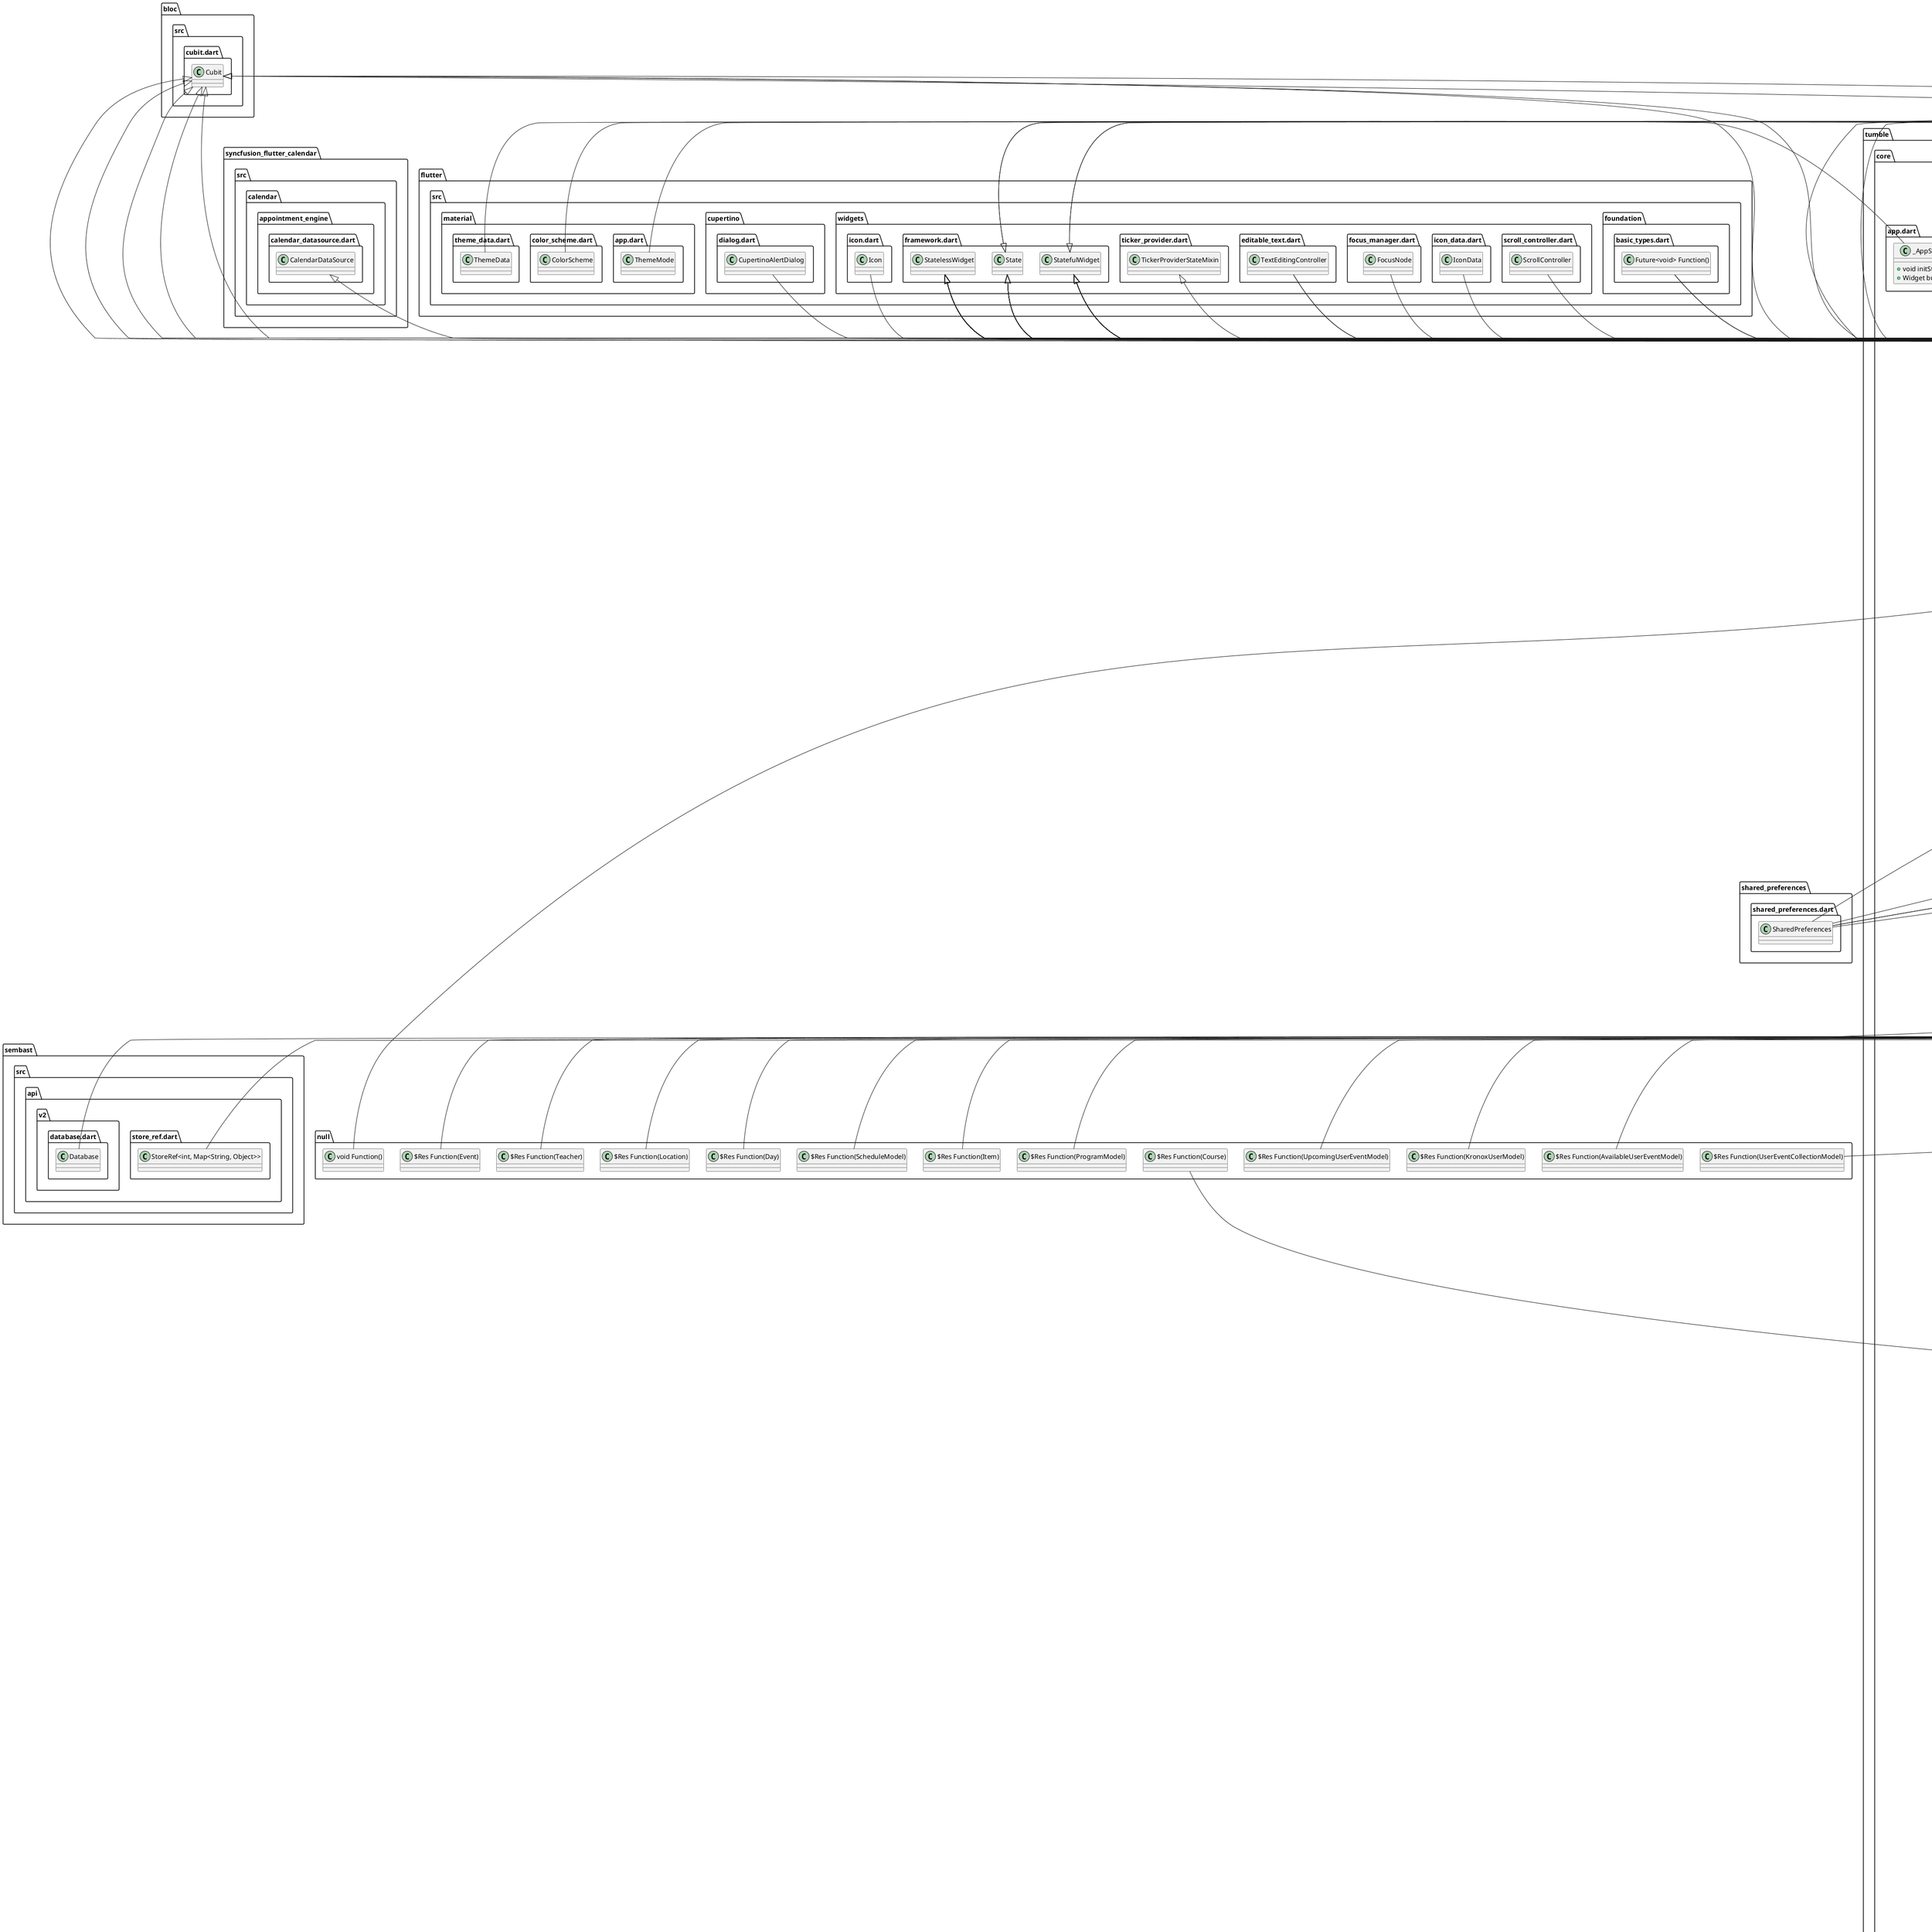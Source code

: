 set PLANTUML_LIMIT_SIZE=8192
@startuml

set namespaceSeparator ::

class "tumble::core::shared::view_types.dart::ScheduleViewTypes" {
  {static} +int list
  {static} +int week
  {static} +int calendar
  {static} +Map<int, String> viewTypesMap
}

class "tumble::core::shared::secure_storage_keys.dart::SecureStorageKeys" {
  {static} +String refreshToken
}

class "tumble::core::shared::preference_types.dart::PreferenceTypes" {
  {static} +String schedule
  {static} +String school
  {static} +String view
  {static} +String theme
  {static} +String notificationTime
  {static} +String favorites
}

class "tumble::core::navigation::navigation_routes.dart::Routes" {
  {static} +List<String> pages
  {static} +Page<dynamic> getPage()
}

class "tumble::core::navigation::app_navigator.dart::AppNavigator" {
  +void init()
  +bool push()
  +bool pushReplace()
  +bool pushAndRemoveUntil()
  +bool pushAndRemoveAll()
  +bool pop()
  +bool popUntil()
  +bool addAfter()
  +bool remove()
}

"bloc::src::cubit.dart::Cubit" <|-- "tumble::core::navigation::app_navigator.dart::AppNavigator"

class "tumble::core::navigation::navigation_route_labels.dart::NavigationRouteLabels" {
  {static} +String rootPage
  {static} +String mainAppPage
  {static} +String mainAppNavigationRootPage
  {static} +String schoolSelectionPage
  {static} +String loginPageRoot
  {static} +String tumbleSearchPage
  {static} +String tumbleListView
  {static} +String tumbleWeekView
  {static} +String tumbleCalendarView
}

class "tumble::core::navigation::app_navigator_provider.dart::AppNavigatorProvider" {
  +List<String> initialPages
  +State<AppNavigatorProvider> createState()
}

"flutter::src::widgets::framework.dart::StatefulWidget" <|-- "tumble::core::navigation::app_navigator_provider.dart::AppNavigatorProvider"

class "tumble::core::navigation::app_navigator_provider.dart::_AppNavigatorProviderState" {
  +void initState()
  +Widget build()
}

"flutter::src::widgets::framework.dart::State" <|-- "tumble::core::navigation::app_navigator_provider.dart::_AppNavigatorProviderState"

class "tumble::core::models::ui_models::week_model.dart::Week" {
  +int weekNumber
  +List<Day> days
}

class "tumble::core::models::ui_models::school_model.dart::School" {
  +SchoolEnum schoolId
  +String schoolName
  +String schoolLogo
  +bool loginRequired
}

"tumble::core::models::ui_models::school_model.dart::School" o-- "tumble::core::helpers::school_enum.dart::SchoolEnum"

abstract class "tumble::core::models::api_models::upcoming_user_event_model.dart::UpcomingUserEventModel" {
}

"tumble::core::models::api_models::upcoming_user_event_model.dart::_$UpcomingUserEventModel" <|-- "tumble::core::models::api_models::upcoming_user_event_model.dart::UpcomingUserEventModel"

abstract class "tumble::core::models::api_models::upcoming_user_event_model.dart::$UpcomingUserEventModelCopyWith" {
  +$Res call()
}

class "tumble::core::models::api_models::upcoming_user_event_model.dart::_$UpcomingUserEventModelCopyWithImpl" {
  -UpcomingUserEventModel _value
  -$Res Function(UpcomingUserEventModel) _then
  +$Res call()
}

"tumble::core::models::api_models::upcoming_user_event_model.dart::_$UpcomingUserEventModelCopyWithImpl" o-- "tumble::core::models::api_models::upcoming_user_event_model.dart::UpcomingUserEventModel"
"tumble::core::models::api_models::upcoming_user_event_model.dart::_$UpcomingUserEventModelCopyWithImpl" o-- "null::$Res Function(UpcomingUserEventModel)"
"tumble::core::models::api_models::upcoming_user_event_model.dart::$UpcomingUserEventModelCopyWith" <|-- "tumble::core::models::api_models::upcoming_user_event_model.dart::_$UpcomingUserEventModelCopyWithImpl"

abstract class "tumble::core::models::api_models::upcoming_user_event_model.dart::_$$_UpcomingUserEventModelCopyWith" {
  +$Res call()
}

"tumble::core::models::api_models::upcoming_user_event_model.dart::$UpcomingUserEventModelCopyWith" <|-- "tumble::core::models::api_models::upcoming_user_event_model.dart::_$$_UpcomingUserEventModelCopyWith"

class "tumble::core::models::api_models::upcoming_user_event_model.dart::__$$_UpcomingUserEventModelCopyWithImpl" {
  -_$_UpcomingUserEventModel _value
  +$Res call()
}

"tumble::core::models::api_models::upcoming_user_event_model.dart::__$$_UpcomingUserEventModelCopyWithImpl" o-- "tumble::core::models::api_models::upcoming_user_event_model.dart::_$_UpcomingUserEventModel"
"tumble::core::models::api_models::upcoming_user_event_model.dart::_$UpcomingUserEventModelCopyWithImpl" <|-- "tumble::core::models::api_models::upcoming_user_event_model.dart::__$$_UpcomingUserEventModelCopyWithImpl"
"tumble::core::models::api_models::upcoming_user_event_model.dart::_$$_UpcomingUserEventModelCopyWith" <|-- "tumble::core::models::api_models::upcoming_user_event_model.dart::__$$_UpcomingUserEventModelCopyWithImpl"

class "tumble::core::models::api_models::upcoming_user_event_model.dart::_$_UpcomingUserEventModel" {
  +String title
  +String type
  +DateTime eventStart
  +DateTime eventEnd
  +DateTime firstSignupDate
  +int hashCode
  +_$$_UpcomingUserEventModelCopyWith<_$_UpcomingUserEventModel> copyWith
  +String toString()
  +bool ==()
  +Map<String, dynamic> toJson()
}

"tumble::core::models::api_models::upcoming_user_event_model.dart::_$_UpcomingUserEventModel" o-- "tumble::core::models::api_models::upcoming_user_event_model.dart::_$$_UpcomingUserEventModelCopyWith<_$_UpcomingUserEventModel>"
"tumble::core::models::api_models::upcoming_user_event_model.dart::_UpcomingUserEventModel" <|-- "tumble::core::models::api_models::upcoming_user_event_model.dart::_$_UpcomingUserEventModel"

abstract class "tumble::core::models::api_models::upcoming_user_event_model.dart::_UpcomingUserEventModel" {
  +String title
  +String type
  +DateTime eventStart
  +DateTime eventEnd
  +DateTime firstSignupDate
  +_$$_UpcomingUserEventModelCopyWith<_$_UpcomingUserEventModel> copyWith
}

"tumble::core::models::api_models::upcoming_user_event_model.dart::_UpcomingUserEventModel" o-- "tumble::core::models::api_models::upcoming_user_event_model.dart::_$$_UpcomingUserEventModelCopyWith<_$_UpcomingUserEventModel>"
"tumble::core::models::api_models::upcoming_user_event_model.dart::UpcomingUserEventModel" <|-- "tumble::core::models::api_models::upcoming_user_event_model.dart::_UpcomingUserEventModel"

abstract class "tumble::core::models::api_models::upcoming_user_event_model.dart::_$UpcomingUserEventModel" {
  +String title
  +String type
  +DateTime eventStart
  +DateTime eventEnd
  +DateTime firstSignupDate
  +$UpcomingUserEventModelCopyWith<UpcomingUserEventModel> copyWith
  +Map<String, dynamic> toJson()
}

"tumble::core::models::api_models::upcoming_user_event_model.dart::_$UpcomingUserEventModel" o-- "tumble::core::models::api_models::upcoming_user_event_model.dart::$UpcomingUserEventModelCopyWith<UpcomingUserEventModel>"

abstract class "tumble::core::models::api_models::schedule_model.dart::ScheduleModel" {
}

"tumble::core::models::api_models::schedule_model.dart::_$ScheduleModel" <|-- "tumble::core::models::api_models::schedule_model.dart::ScheduleModel"

abstract class "tumble::core::models::api_models::schedule_model.dart::Day" {
}

"tumble::core::models::api_models::schedule_model.dart::_$Day" <|-- "tumble::core::models::api_models::schedule_model.dart::Day"

abstract class "tumble::core::models::api_models::schedule_model.dart::Event" {
}

"tumble::core::models::api_models::schedule_model.dart::_$Event" <|-- "tumble::core::models::api_models::schedule_model.dart::Event"

abstract class "tumble::core::models::api_models::schedule_model.dart::Course" {
}

"tumble::core::models::api_models::schedule_model.dart::_$Course" <|-- "tumble::core::models::api_models::schedule_model.dart::Course"

abstract class "tumble::core::models::api_models::schedule_model.dart::Location" {
}

"tumble::core::models::api_models::schedule_model.dart::_$Location" <|-- "tumble::core::models::api_models::schedule_model.dart::Location"

abstract class "tumble::core::models::api_models::schedule_model.dart::Teacher" {
}

"tumble::core::models::api_models::schedule_model.dart::_$Teacher" <|-- "tumble::core::models::api_models::schedule_model.dart::Teacher"

abstract class "tumble::core::models::api_models::schedule_model.dart::$ScheduleModelCopyWith" {
  +$Res call()
}

class "tumble::core::models::api_models::schedule_model.dart::_$ScheduleModelCopyWithImpl" {
  -ScheduleModel _value
  -$Res Function(ScheduleModel) _then
  +$Res call()
}

"tumble::core::models::api_models::schedule_model.dart::_$ScheduleModelCopyWithImpl" o-- "tumble::core::models::api_models::schedule_model.dart::ScheduleModel"
"tumble::core::models::api_models::schedule_model.dart::_$ScheduleModelCopyWithImpl" o-- "null::$Res Function(ScheduleModel)"
"tumble::core::models::api_models::schedule_model.dart::$ScheduleModelCopyWith" <|-- "tumble::core::models::api_models::schedule_model.dart::_$ScheduleModelCopyWithImpl"

abstract class "tumble::core::models::api_models::schedule_model.dart::_$$_ScheduleModelCopyWith" {
  +$Res call()
}

"tumble::core::models::api_models::schedule_model.dart::$ScheduleModelCopyWith" <|-- "tumble::core::models::api_models::schedule_model.dart::_$$_ScheduleModelCopyWith"

class "tumble::core::models::api_models::schedule_model.dart::__$$_ScheduleModelCopyWithImpl" {
  -_$_ScheduleModel _value
  +$Res call()
}

"tumble::core::models::api_models::schedule_model.dart::__$$_ScheduleModelCopyWithImpl" o-- "tumble::core::models::api_models::schedule_model.dart::_$_ScheduleModel"
"tumble::core::models::api_models::schedule_model.dart::_$ScheduleModelCopyWithImpl" <|-- "tumble::core::models::api_models::schedule_model.dart::__$$_ScheduleModelCopyWithImpl"
"tumble::core::models::api_models::schedule_model.dart::_$$_ScheduleModelCopyWith" <|-- "tumble::core::models::api_models::schedule_model.dart::__$$_ScheduleModelCopyWithImpl"

class "tumble::core::models::api_models::schedule_model.dart::_$_ScheduleModel" {
  +String cachedAt
  +String id
  -List<Day> _days
  +List<Day> days
  +int hashCode
  +_$$_ScheduleModelCopyWith<_$_ScheduleModel> copyWith
  +String toString()
  +bool ==()
  +Map<String, dynamic> toJson()
}

"tumble::core::models::api_models::schedule_model.dart::_$_ScheduleModel" o-- "tumble::core::models::api_models::schedule_model.dart::_$$_ScheduleModelCopyWith<_$_ScheduleModel>"
"tumble::core::models::api_models::schedule_model.dart::_ScheduleModel" <|-- "tumble::core::models::api_models::schedule_model.dart::_$_ScheduleModel"

abstract class "tumble::core::models::api_models::schedule_model.dart::_ScheduleModel" {
  +String cachedAt
  +String id
  +List<Day> days
  +_$$_ScheduleModelCopyWith<_$_ScheduleModel> copyWith
}

"tumble::core::models::api_models::schedule_model.dart::_ScheduleModel" o-- "tumble::core::models::api_models::schedule_model.dart::_$$_ScheduleModelCopyWith<_$_ScheduleModel>"
"tumble::core::models::api_models::schedule_model.dart::ScheduleModel" <|-- "tumble::core::models::api_models::schedule_model.dart::_ScheduleModel"

abstract class "tumble::core::models::api_models::schedule_model.dart::$DayCopyWith" {
  +$Res call()
}

class "tumble::core::models::api_models::schedule_model.dart::_$DayCopyWithImpl" {
  -Day _value
  -$Res Function(Day) _then
  +$Res call()
}

"tumble::core::models::api_models::schedule_model.dart::_$DayCopyWithImpl" o-- "tumble::core::models::api_models::schedule_model.dart::Day"
"tumble::core::models::api_models::schedule_model.dart::_$DayCopyWithImpl" o-- "null::$Res Function(Day)"
"tumble::core::models::api_models::schedule_model.dart::$DayCopyWith" <|-- "tumble::core::models::api_models::schedule_model.dart::_$DayCopyWithImpl"

abstract class "tumble::core::models::api_models::schedule_model.dart::_$$_DayCopyWith" {
  +$Res call()
}

"tumble::core::models::api_models::schedule_model.dart::$DayCopyWith" <|-- "tumble::core::models::api_models::schedule_model.dart::_$$_DayCopyWith"

class "tumble::core::models::api_models::schedule_model.dart::__$$_DayCopyWithImpl" {
  -_$_Day _value
  +$Res call()
}

"tumble::core::models::api_models::schedule_model.dart::__$$_DayCopyWithImpl" o-- "tumble::core::models::api_models::schedule_model.dart::_$_Day"
"tumble::core::models::api_models::schedule_model.dart::_$DayCopyWithImpl" <|-- "tumble::core::models::api_models::schedule_model.dart::__$$_DayCopyWithImpl"
"tumble::core::models::api_models::schedule_model.dart::_$$_DayCopyWith" <|-- "tumble::core::models::api_models::schedule_model.dart::__$$_DayCopyWithImpl"

class "tumble::core::models::api_models::schedule_model.dart::_$_Day" {
  +String name
  +String date
  +DateTime isoString
  +int weekNumber
  -List<Event> _events
  +List<Event> events
  +int hashCode
  +_$$_DayCopyWith<_$_Day> copyWith
  +String toString()
  +bool ==()
  +Map<String, dynamic> toJson()
}

"tumble::core::models::api_models::schedule_model.dart::_$_Day" o-- "tumble::core::models::api_models::schedule_model.dart::_$$_DayCopyWith<_$_Day>"
"tumble::core::models::api_models::schedule_model.dart::_Day" <|-- "tumble::core::models::api_models::schedule_model.dart::_$_Day"

abstract class "tumble::core::models::api_models::schedule_model.dart::_Day" {
  +String name
  +String date
  +DateTime isoString
  +int weekNumber
  +List<Event> events
  +_$$_DayCopyWith<_$_Day> copyWith
}

"tumble::core::models::api_models::schedule_model.dart::_Day" o-- "tumble::core::models::api_models::schedule_model.dart::_$$_DayCopyWith<_$_Day>"
"tumble::core::models::api_models::schedule_model.dart::Day" <|-- "tumble::core::models::api_models::schedule_model.dart::_Day"

abstract class "tumble::core::models::api_models::schedule_model.dart::$EventCopyWith" {
  +$CourseCopyWith<$Res> course
  +$Res call()
}

"tumble::core::models::api_models::schedule_model.dart::$EventCopyWith" o-- "tumble::core::models::api_models::schedule_model.dart::$CourseCopyWith<$Res>"

class "tumble::core::models::api_models::schedule_model.dart::_$EventCopyWithImpl" {
  -Event _value
  -$Res Function(Event) _then
  +$CourseCopyWith<$Res> course
  +$Res call()
}

"tumble::core::models::api_models::schedule_model.dart::_$EventCopyWithImpl" o-- "tumble::core::models::api_models::schedule_model.dart::Event"
"tumble::core::models::api_models::schedule_model.dart::_$EventCopyWithImpl" o-- "null::$Res Function(Event)"
"tumble::core::models::api_models::schedule_model.dart::_$EventCopyWithImpl" o-- "tumble::core::models::api_models::schedule_model.dart::$CourseCopyWith<$Res>"
"tumble::core::models::api_models::schedule_model.dart::$EventCopyWith" <|-- "tumble::core::models::api_models::schedule_model.dart::_$EventCopyWithImpl"

abstract class "tumble::core::models::api_models::schedule_model.dart::_$$_EventCopyWith" {
  +$CourseCopyWith<$Res> course
  +$Res call()
}

"tumble::core::models::api_models::schedule_model.dart::_$$_EventCopyWith" o-- "tumble::core::models::api_models::schedule_model.dart::$CourseCopyWith<$Res>"
"tumble::core::models::api_models::schedule_model.dart::$EventCopyWith" <|-- "tumble::core::models::api_models::schedule_model.dart::_$$_EventCopyWith"

class "tumble::core::models::api_models::schedule_model.dart::__$$_EventCopyWithImpl" {
  -_$_Event _value
  +$Res call()
}

"tumble::core::models::api_models::schedule_model.dart::__$$_EventCopyWithImpl" o-- "tumble::core::models::api_models::schedule_model.dart::_$_Event"
"tumble::core::models::api_models::schedule_model.dart::_$EventCopyWithImpl" <|-- "tumble::core::models::api_models::schedule_model.dart::__$$_EventCopyWithImpl"
"tumble::core::models::api_models::schedule_model.dart::_$$_EventCopyWith" <|-- "tumble::core::models::api_models::schedule_model.dart::__$$_EventCopyWithImpl"

class "tumble::core::models::api_models::schedule_model.dart::_$_Event" {
  +String id
  +String title
  +Course course
  +DateTime timeStart
  +DateTime timeEnd
  -List<Location> _locations
  -List<Teacher> _teachers
  +bool isSpecial
  +DateTime lastModified
  +List<Location> locations
  +List<Teacher> teachers
  +int hashCode
  +_$$_EventCopyWith<_$_Event> copyWith
  +String toString()
  +bool ==()
  +Map<String, dynamic> toJson()
}

"tumble::core::models::api_models::schedule_model.dart::_$_Event" o-- "tumble::core::models::api_models::schedule_model.dart::Course"
"tumble::core::models::api_models::schedule_model.dart::_$_Event" o-- "tumble::core::models::api_models::schedule_model.dart::_$$_EventCopyWith<_$_Event>"
"tumble::core::models::api_models::schedule_model.dart::_Event" <|-- "tumble::core::models::api_models::schedule_model.dart::_$_Event"

abstract class "tumble::core::models::api_models::schedule_model.dart::_Event" {
  +String id
  +String title
  +Course course
  +DateTime timeStart
  +DateTime timeEnd
  +List<Location> locations
  +List<Teacher> teachers
  +bool isSpecial
  +DateTime lastModified
  +_$$_EventCopyWith<_$_Event> copyWith
}

"tumble::core::models::api_models::schedule_model.dart::_Event" o-- "tumble::core::models::api_models::schedule_model.dart::Course"
"tumble::core::models::api_models::schedule_model.dart::_Event" o-- "tumble::core::models::api_models::schedule_model.dart::_$$_EventCopyWith<_$_Event>"
"tumble::core::models::api_models::schedule_model.dart::Event" <|-- "tumble::core::models::api_models::schedule_model.dart::_Event"

abstract class "tumble::core::models::api_models::schedule_model.dart::$CourseCopyWith" {
  +$Res call()
}

class "tumble::core::models::api_models::schedule_model.dart::_$CourseCopyWithImpl" {
  -Course _value
  -$Res Function(Course) _then
  +$Res call()
}

"tumble::core::models::api_models::schedule_model.dart::_$CourseCopyWithImpl" o-- "tumble::core::models::api_models::schedule_model.dart::Course"
"tumble::core::models::api_models::schedule_model.dart::_$CourseCopyWithImpl" o-- "null::$Res Function(Course)"
"tumble::core::models::api_models::schedule_model.dart::$CourseCopyWith" <|-- "tumble::core::models::api_models::schedule_model.dart::_$CourseCopyWithImpl"

abstract class "tumble::core::models::api_models::schedule_model.dart::_$$_CourseCopyWith" {
  +$Res call()
}

"tumble::core::models::api_models::schedule_model.dart::$CourseCopyWith" <|-- "tumble::core::models::api_models::schedule_model.dart::_$$_CourseCopyWith"

class "tumble::core::models::api_models::schedule_model.dart::__$$_CourseCopyWithImpl" {
  -_$_Course _value
  +$Res call()
}

"tumble::core::models::api_models::schedule_model.dart::__$$_CourseCopyWithImpl" o-- "tumble::core::models::api_models::schedule_model.dart::_$_Course"
"tumble::core::models::api_models::schedule_model.dart::_$CourseCopyWithImpl" <|-- "tumble::core::models::api_models::schedule_model.dart::__$$_CourseCopyWithImpl"
"tumble::core::models::api_models::schedule_model.dart::_$$_CourseCopyWith" <|-- "tumble::core::models::api_models::schedule_model.dart::__$$_CourseCopyWithImpl"

class "tumble::core::models::api_models::schedule_model.dart::_$_Course" {
  +String id
  +String swedishName
  +String englishName
  +int hashCode
  +_$$_CourseCopyWith<_$_Course> copyWith
  +String toString()
  +bool ==()
  +Map<String, dynamic> toJson()
}

"tumble::core::models::api_models::schedule_model.dart::_$_Course" o-- "tumble::core::models::api_models::schedule_model.dart::_$$_CourseCopyWith<_$_Course>"
"tumble::core::models::api_models::schedule_model.dart::_Course" <|-- "tumble::core::models::api_models::schedule_model.dart::_$_Course"

abstract class "tumble::core::models::api_models::schedule_model.dart::_Course" {
  +String id
  +String swedishName
  +String englishName
  +_$$_CourseCopyWith<_$_Course> copyWith
}

"tumble::core::models::api_models::schedule_model.dart::_Course" o-- "tumble::core::models::api_models::schedule_model.dart::_$$_CourseCopyWith<_$_Course>"
"tumble::core::models::api_models::schedule_model.dart::Course" <|-- "tumble::core::models::api_models::schedule_model.dart::_Course"

abstract class "tumble::core::models::api_models::schedule_model.dart::$LocationCopyWith" {
  +$Res call()
}

class "tumble::core::models::api_models::schedule_model.dart::_$LocationCopyWithImpl" {
  -Location _value
  -$Res Function(Location) _then
  +$Res call()
}

"tumble::core::models::api_models::schedule_model.dart::_$LocationCopyWithImpl" o-- "tumble::core::models::api_models::schedule_model.dart::Location"
"tumble::core::models::api_models::schedule_model.dart::_$LocationCopyWithImpl" o-- "null::$Res Function(Location)"
"tumble::core::models::api_models::schedule_model.dart::$LocationCopyWith" <|-- "tumble::core::models::api_models::schedule_model.dart::_$LocationCopyWithImpl"

abstract class "tumble::core::models::api_models::schedule_model.dart::_$$_LocationCopyWith" {
  +$Res call()
}

"tumble::core::models::api_models::schedule_model.dart::$LocationCopyWith" <|-- "tumble::core::models::api_models::schedule_model.dart::_$$_LocationCopyWith"

class "tumble::core::models::api_models::schedule_model.dart::__$$_LocationCopyWithImpl" {
  -_$_Location _value
  +$Res call()
}

"tumble::core::models::api_models::schedule_model.dart::__$$_LocationCopyWithImpl" o-- "tumble::core::models::api_models::schedule_model.dart::_$_Location"
"tumble::core::models::api_models::schedule_model.dart::_$LocationCopyWithImpl" <|-- "tumble::core::models::api_models::schedule_model.dart::__$$_LocationCopyWithImpl"
"tumble::core::models::api_models::schedule_model.dart::_$$_LocationCopyWith" <|-- "tumble::core::models::api_models::schedule_model.dart::__$$_LocationCopyWithImpl"

class "tumble::core::models::api_models::schedule_model.dart::_$_Location" {
  +String id
  +String name
  +String building
  +String floor
  +int maxSeats
  +int hashCode
  +_$$_LocationCopyWith<_$_Location> copyWith
  +String toString()
  +bool ==()
  +Map<String, dynamic> toJson()
}

"tumble::core::models::api_models::schedule_model.dart::_$_Location" o-- "tumble::core::models::api_models::schedule_model.dart::_$$_LocationCopyWith<_$_Location>"
"tumble::core::models::api_models::schedule_model.dart::_Location" <|-- "tumble::core::models::api_models::schedule_model.dart::_$_Location"

abstract class "tumble::core::models::api_models::schedule_model.dart::_Location" {
  +String id
  +String name
  +String building
  +String floor
  +int maxSeats
  +_$$_LocationCopyWith<_$_Location> copyWith
}

"tumble::core::models::api_models::schedule_model.dart::_Location" o-- "tumble::core::models::api_models::schedule_model.dart::_$$_LocationCopyWith<_$_Location>"
"tumble::core::models::api_models::schedule_model.dart::Location" <|-- "tumble::core::models::api_models::schedule_model.dart::_Location"

abstract class "tumble::core::models::api_models::schedule_model.dart::$TeacherCopyWith" {
  +$Res call()
}

class "tumble::core::models::api_models::schedule_model.dart::_$TeacherCopyWithImpl" {
  -Teacher _value
  -$Res Function(Teacher) _then
  +$Res call()
}

"tumble::core::models::api_models::schedule_model.dart::_$TeacherCopyWithImpl" o-- "tumble::core::models::api_models::schedule_model.dart::Teacher"
"tumble::core::models::api_models::schedule_model.dart::_$TeacherCopyWithImpl" o-- "null::$Res Function(Teacher)"
"tumble::core::models::api_models::schedule_model.dart::$TeacherCopyWith" <|-- "tumble::core::models::api_models::schedule_model.dart::_$TeacherCopyWithImpl"

abstract class "tumble::core::models::api_models::schedule_model.dart::_$$_TeacherCopyWith" {
  +$Res call()
}

"tumble::core::models::api_models::schedule_model.dart::$TeacherCopyWith" <|-- "tumble::core::models::api_models::schedule_model.dart::_$$_TeacherCopyWith"

class "tumble::core::models::api_models::schedule_model.dart::__$$_TeacherCopyWithImpl" {
  -_$_Teacher _value
  +$Res call()
}

"tumble::core::models::api_models::schedule_model.dart::__$$_TeacherCopyWithImpl" o-- "tumble::core::models::api_models::schedule_model.dart::_$_Teacher"
"tumble::core::models::api_models::schedule_model.dart::_$TeacherCopyWithImpl" <|-- "tumble::core::models::api_models::schedule_model.dart::__$$_TeacherCopyWithImpl"
"tumble::core::models::api_models::schedule_model.dart::_$$_TeacherCopyWith" <|-- "tumble::core::models::api_models::schedule_model.dart::__$$_TeacherCopyWithImpl"

class "tumble::core::models::api_models::schedule_model.dart::_$_Teacher" {
  +String id
  +String firstName
  +String lastName
  +int hashCode
  +_$$_TeacherCopyWith<_$_Teacher> copyWith
  +String toString()
  +bool ==()
  +Map<String, dynamic> toJson()
}

"tumble::core::models::api_models::schedule_model.dart::_$_Teacher" o-- "tumble::core::models::api_models::schedule_model.dart::_$$_TeacherCopyWith<_$_Teacher>"
"tumble::core::models::api_models::schedule_model.dart::_Teacher" <|-- "tumble::core::models::api_models::schedule_model.dart::_$_Teacher"

abstract class "tumble::core::models::api_models::schedule_model.dart::_Teacher" {
  +String id
  +String firstName
  +String lastName
  +_$$_TeacherCopyWith<_$_Teacher> copyWith
}

"tumble::core::models::api_models::schedule_model.dart::_Teacher" o-- "tumble::core::models::api_models::schedule_model.dart::_$$_TeacherCopyWith<_$_Teacher>"
"tumble::core::models::api_models::schedule_model.dart::Teacher" <|-- "tumble::core::models::api_models::schedule_model.dart::_Teacher"

abstract class "tumble::core::models::api_models::schedule_model.dart::_$ScheduleModel" {
  +String cachedAt
  +String id
  +List<Day> days
  +$ScheduleModelCopyWith<ScheduleModel> copyWith
  +Map<String, dynamic> toJson()
}

"tumble::core::models::api_models::schedule_model.dart::_$ScheduleModel" o-- "tumble::core::models::api_models::schedule_model.dart::$ScheduleModelCopyWith<ScheduleModel>"

abstract class "tumble::core::models::api_models::schedule_model.dart::_$Day" {
  +String name
  +String date
  +DateTime isoString
  +int weekNumber
  +List<Event> events
  +$DayCopyWith<Day> copyWith
  +Map<String, dynamic> toJson()
}

"tumble::core::models::api_models::schedule_model.dart::_$Day" o-- "tumble::core::models::api_models::schedule_model.dart::$DayCopyWith<Day>"

abstract class "tumble::core::models::api_models::schedule_model.dart::_$Event" {
  +String id
  +String title
  +Course course
  +DateTime timeStart
  +DateTime timeEnd
  +List<Location> locations
  +List<Teacher> teachers
  +bool isSpecial
  +DateTime lastModified
  +$EventCopyWith<Event> copyWith
  +Map<String, dynamic> toJson()
}

"tumble::core::models::api_models::schedule_model.dart::_$Event" o-- "tumble::core::models::api_models::schedule_model.dart::Course"
"tumble::core::models::api_models::schedule_model.dart::_$Event" o-- "tumble::core::models::api_models::schedule_model.dart::$EventCopyWith<Event>"

abstract class "tumble::core::models::api_models::schedule_model.dart::_$Course" {
  +String id
  +String swedishName
  +String englishName
  +$CourseCopyWith<Course> copyWith
  +Map<String, dynamic> toJson()
}

"tumble::core::models::api_models::schedule_model.dart::_$Course" o-- "tumble::core::models::api_models::schedule_model.dart::$CourseCopyWith<Course>"

abstract class "tumble::core::models::api_models::schedule_model.dart::_$Location" {
  +String id
  +String name
  +String building
  +String floor
  +int maxSeats
  +$LocationCopyWith<Location> copyWith
  +Map<String, dynamic> toJson()
}

"tumble::core::models::api_models::schedule_model.dart::_$Location" o-- "tumble::core::models::api_models::schedule_model.dart::$LocationCopyWith<Location>"

abstract class "tumble::core::models::api_models::schedule_model.dart::_$Teacher" {
  +String id
  +String firstName
  +String lastName
  +$TeacherCopyWith<Teacher> copyWith
  +Map<String, dynamic> toJson()
}

"tumble::core::models::api_models::schedule_model.dart::_$Teacher" o-- "tumble::core::models::api_models::schedule_model.dart::$TeacherCopyWith<Teacher>"

abstract class "tumble::core::models::api_models::user_event_collection_model.dart::UserEventCollectionModel" {
}

"tumble::core::models::api_models::user_event_collection_model.dart::_$UserEventCollectionModel" <|-- "tumble::core::models::api_models::user_event_collection_model.dart::UserEventCollectionModel"

abstract class "tumble::core::models::api_models::user_event_collection_model.dart::$UserEventCollectionModelCopyWith" {
  +$Res call()
}

class "tumble::core::models::api_models::user_event_collection_model.dart::_$UserEventCollectionModelCopyWithImpl" {
  -UserEventCollectionModel _value
  -$Res Function(UserEventCollectionModel) _then
  +$Res call()
}

"tumble::core::models::api_models::user_event_collection_model.dart::_$UserEventCollectionModelCopyWithImpl" o-- "tumble::core::models::api_models::user_event_collection_model.dart::UserEventCollectionModel"
"tumble::core::models::api_models::user_event_collection_model.dart::_$UserEventCollectionModelCopyWithImpl" o-- "null::$Res Function(UserEventCollectionModel)"
"tumble::core::models::api_models::user_event_collection_model.dart::$UserEventCollectionModelCopyWith" <|-- "tumble::core::models::api_models::user_event_collection_model.dart::_$UserEventCollectionModelCopyWithImpl"

abstract class "tumble::core::models::api_models::user_event_collection_model.dart::_$$_UserEventCollectionModelCopyWith" {
  +$Res call()
}

"tumble::core::models::api_models::user_event_collection_model.dart::$UserEventCollectionModelCopyWith" <|-- "tumble::core::models::api_models::user_event_collection_model.dart::_$$_UserEventCollectionModelCopyWith"

class "tumble::core::models::api_models::user_event_collection_model.dart::__$$_UserEventCollectionModelCopyWithImpl" {
  -_$_UserEventCollectionModel _value
  +$Res call()
}

"tumble::core::models::api_models::user_event_collection_model.dart::__$$_UserEventCollectionModelCopyWithImpl" o-- "tumble::core::models::api_models::user_event_collection_model.dart::_$_UserEventCollectionModel"
"tumble::core::models::api_models::user_event_collection_model.dart::_$UserEventCollectionModelCopyWithImpl" <|-- "tumble::core::models::api_models::user_event_collection_model.dart::__$$_UserEventCollectionModelCopyWithImpl"
"tumble::core::models::api_models::user_event_collection_model.dart::_$$_UserEventCollectionModelCopyWith" <|-- "tumble::core::models::api_models::user_event_collection_model.dart::__$$_UserEventCollectionModelCopyWithImpl"

class "tumble::core::models::api_models::user_event_collection_model.dart::_$_UserEventCollectionModel" {
  -List<UpcomingUserEventModel> _upcomingEvents
  -List<AvailableUserEventModel> _registeredEvents
  -List<AvailableUserEventModel> _unregisteredEvents
  +List<UpcomingUserEventModel> upcomingEvents
  +List<AvailableUserEventModel> registeredEvents
  +List<AvailableUserEventModel> unregisteredEvents
  +int hashCode
  +_$$_UserEventCollectionModelCopyWith<_$_UserEventCollectionModel> copyWith
  +String toString()
  +bool ==()
  +Map<String, dynamic> toJson()
}

"tumble::core::models::api_models::user_event_collection_model.dart::_$_UserEventCollectionModel" o-- "tumble::core::models::api_models::user_event_collection_model.dart::_$$_UserEventCollectionModelCopyWith<_$_UserEventCollectionModel>"
"tumble::core::models::api_models::user_event_collection_model.dart::_UserEventCollectionModel" <|-- "tumble::core::models::api_models::user_event_collection_model.dart::_$_UserEventCollectionModel"

abstract class "tumble::core::models::api_models::user_event_collection_model.dart::_UserEventCollectionModel" {
  +List<UpcomingUserEventModel> upcomingEvents
  +List<AvailableUserEventModel> registeredEvents
  +List<AvailableUserEventModel> unregisteredEvents
  +_$$_UserEventCollectionModelCopyWith<_$_UserEventCollectionModel> copyWith
}

"tumble::core::models::api_models::user_event_collection_model.dart::_UserEventCollectionModel" o-- "tumble::core::models::api_models::user_event_collection_model.dart::_$$_UserEventCollectionModelCopyWith<_$_UserEventCollectionModel>"
"tumble::core::models::api_models::user_event_collection_model.dart::UserEventCollectionModel" <|-- "tumble::core::models::api_models::user_event_collection_model.dart::_UserEventCollectionModel"

abstract class "tumble::core::models::api_models::user_event_collection_model.dart::_$UserEventCollectionModel" {
  +List<UpcomingUserEventModel> upcomingEvents
  +List<AvailableUserEventModel> registeredEvents
  +List<AvailableUserEventModel> unregisteredEvents
  +$UserEventCollectionModelCopyWith<UserEventCollectionModel> copyWith
  +Map<String, dynamic> toJson()
}

"tumble::core::models::api_models::user_event_collection_model.dart::_$UserEventCollectionModel" o-- "tumble::core::models::api_models::user_event_collection_model.dart::$UserEventCollectionModelCopyWith<UserEventCollectionModel>"

abstract class "tumble::core::models::api_models::kronox_user_model.dart::KronoxUserModel" {
}

"tumble::core::models::api_models::kronox_user_model.dart::_$KronoxUserModel" <|-- "tumble::core::models::api_models::kronox_user_model.dart::KronoxUserModel"

abstract class "tumble::core::models::api_models::kronox_user_model.dart::$KronoxUserModelCopyWith" {
  +$Res call()
}

class "tumble::core::models::api_models::kronox_user_model.dart::_$KronoxUserModelCopyWithImpl" {
  -KronoxUserModel _value
  -$Res Function(KronoxUserModel) _then
  +$Res call()
}

"tumble::core::models::api_models::kronox_user_model.dart::_$KronoxUserModelCopyWithImpl" o-- "tumble::core::models::api_models::kronox_user_model.dart::KronoxUserModel"
"tumble::core::models::api_models::kronox_user_model.dart::_$KronoxUserModelCopyWithImpl" o-- "null::$Res Function(KronoxUserModel)"
"tumble::core::models::api_models::kronox_user_model.dart::$KronoxUserModelCopyWith" <|-- "tumble::core::models::api_models::kronox_user_model.dart::_$KronoxUserModelCopyWithImpl"

abstract class "tumble::core::models::api_models::kronox_user_model.dart::_$$_KronoxUserModelCopyWith" {
  +$Res call()
}

"tumble::core::models::api_models::kronox_user_model.dart::$KronoxUserModelCopyWith" <|-- "tumble::core::models::api_models::kronox_user_model.dart::_$$_KronoxUserModelCopyWith"

class "tumble::core::models::api_models::kronox_user_model.dart::__$$_KronoxUserModelCopyWithImpl" {
  -_$_KronoxUserModel _value
  +$Res call()
}

"tumble::core::models::api_models::kronox_user_model.dart::__$$_KronoxUserModelCopyWithImpl" o-- "tumble::core::models::api_models::kronox_user_model.dart::_$_KronoxUserModel"
"tumble::core::models::api_models::kronox_user_model.dart::_$KronoxUserModelCopyWithImpl" <|-- "tumble::core::models::api_models::kronox_user_model.dart::__$$_KronoxUserModelCopyWithImpl"
"tumble::core::models::api_models::kronox_user_model.dart::_$$_KronoxUserModelCopyWith" <|-- "tumble::core::models::api_models::kronox_user_model.dart::__$$_KronoxUserModelCopyWithImpl"

class "tumble::core::models::api_models::kronox_user_model.dart::_$_KronoxUserModel" {
  +String name
  +String username
  +String sessionToken
  +String refreshToken
  +int hashCode
  +_$$_KronoxUserModelCopyWith<_$_KronoxUserModel> copyWith
  +String toString()
  +bool ==()
  +Map<String, dynamic> toJson()
}

"tumble::core::models::api_models::kronox_user_model.dart::_$_KronoxUserModel" o-- "tumble::core::models::api_models::kronox_user_model.dart::_$$_KronoxUserModelCopyWith<_$_KronoxUserModel>"
"tumble::core::models::api_models::kronox_user_model.dart::_KronoxUserModel" <|-- "tumble::core::models::api_models::kronox_user_model.dart::_$_KronoxUserModel"

abstract class "tumble::core::models::api_models::kronox_user_model.dart::_KronoxUserModel" {
  +String name
  +String username
  +String sessionToken
  +String refreshToken
  +_$$_KronoxUserModelCopyWith<_$_KronoxUserModel> copyWith
}

"tumble::core::models::api_models::kronox_user_model.dart::_KronoxUserModel" o-- "tumble::core::models::api_models::kronox_user_model.dart::_$$_KronoxUserModelCopyWith<_$_KronoxUserModel>"
"tumble::core::models::api_models::kronox_user_model.dart::KronoxUserModel" <|-- "tumble::core::models::api_models::kronox_user_model.dart::_KronoxUserModel"

abstract class "tumble::core::models::api_models::kronox_user_model.dart::_$KronoxUserModel" {
  +String name
  +String username
  +String sessionToken
  +String refreshToken
  +$KronoxUserModelCopyWith<KronoxUserModel> copyWith
  +Map<String, dynamic> toJson()
}

"tumble::core::models::api_models::kronox_user_model.dart::_$KronoxUserModel" o-- "tumble::core::models::api_models::kronox_user_model.dart::$KronoxUserModelCopyWith<KronoxUserModel>"

abstract class "tumble::core::models::api_models::program_model.dart::ProgramModel" {
}

"tumble::core::models::api_models::program_model.dart::_$ProgramModel" <|-- "tumble::core::models::api_models::program_model.dart::ProgramModel"

abstract class "tumble::core::models::api_models::program_model.dart::Item" {
}

"tumble::core::models::api_models::program_model.dart::_$Item" <|-- "tumble::core::models::api_models::program_model.dart::Item"

abstract class "tumble::core::models::api_models::program_model.dart::$ProgramModelCopyWith" {
  +$Res call()
}

class "tumble::core::models::api_models::program_model.dart::_$ProgramModelCopyWithImpl" {
  -ProgramModel _value
  -$Res Function(ProgramModel) _then
  +$Res call()
}

"tumble::core::models::api_models::program_model.dart::_$ProgramModelCopyWithImpl" o-- "tumble::core::models::api_models::program_model.dart::ProgramModel"
"tumble::core::models::api_models::program_model.dart::_$ProgramModelCopyWithImpl" o-- "null::$Res Function(ProgramModel)"
"tumble::core::models::api_models::program_model.dart::$ProgramModelCopyWith" <|-- "tumble::core::models::api_models::program_model.dart::_$ProgramModelCopyWithImpl"

abstract class "tumble::core::models::api_models::program_model.dart::_$$_ProgramModelCopyWith" {
  +$Res call()
}

"tumble::core::models::api_models::program_model.dart::$ProgramModelCopyWith" <|-- "tumble::core::models::api_models::program_model.dart::_$$_ProgramModelCopyWith"

class "tumble::core::models::api_models::program_model.dart::__$$_ProgramModelCopyWithImpl" {
  -_$_ProgramModel _value
  +$Res call()
}

"tumble::core::models::api_models::program_model.dart::__$$_ProgramModelCopyWithImpl" o-- "tumble::core::models::api_models::program_model.dart::_$_ProgramModel"
"tumble::core::models::api_models::program_model.dart::_$ProgramModelCopyWithImpl" <|-- "tumble::core::models::api_models::program_model.dart::__$$_ProgramModelCopyWithImpl"
"tumble::core::models::api_models::program_model.dart::_$$_ProgramModelCopyWith" <|-- "tumble::core::models::api_models::program_model.dart::__$$_ProgramModelCopyWithImpl"

class "tumble::core::models::api_models::program_model.dart::_$_ProgramModel" {
  +int count
  -List<Item> _items
  +List<Item> items
  +int hashCode
  +_$$_ProgramModelCopyWith<_$_ProgramModel> copyWith
  +String toString()
  +bool ==()
  +Map<String, dynamic> toJson()
}

"tumble::core::models::api_models::program_model.dart::_$_ProgramModel" o-- "tumble::core::models::api_models::program_model.dart::_$$_ProgramModelCopyWith<_$_ProgramModel>"
"tumble::core::models::api_models::program_model.dart::_ProgramModel" <|-- "tumble::core::models::api_models::program_model.dart::_$_ProgramModel"

abstract class "tumble::core::models::api_models::program_model.dart::_ProgramModel" {
  +int count
  +List<Item> items
  +_$$_ProgramModelCopyWith<_$_ProgramModel> copyWith
}

"tumble::core::models::api_models::program_model.dart::_ProgramModel" o-- "tumble::core::models::api_models::program_model.dart::_$$_ProgramModelCopyWith<_$_ProgramModel>"
"tumble::core::models::api_models::program_model.dart::ProgramModel" <|-- "tumble::core::models::api_models::program_model.dart::_ProgramModel"

abstract class "tumble::core::models::api_models::program_model.dart::$ItemCopyWith" {
  +$Res call()
}

class "tumble::core::models::api_models::program_model.dart::_$ItemCopyWithImpl" {
  -Item _value
  -$Res Function(Item) _then
  +$Res call()
}

"tumble::core::models::api_models::program_model.dart::_$ItemCopyWithImpl" o-- "tumble::core::models::api_models::program_model.dart::Item"
"tumble::core::models::api_models::program_model.dart::_$ItemCopyWithImpl" o-- "null::$Res Function(Item)"
"tumble::core::models::api_models::program_model.dart::$ItemCopyWith" <|-- "tumble::core::models::api_models::program_model.dart::_$ItemCopyWithImpl"

abstract class "tumble::core::models::api_models::program_model.dart::_$$_ItemCopyWith" {
  +$Res call()
}

"tumble::core::models::api_models::program_model.dart::$ItemCopyWith" <|-- "tumble::core::models::api_models::program_model.dart::_$$_ItemCopyWith"

class "tumble::core::models::api_models::program_model.dart::__$$_ItemCopyWithImpl" {
  -_$_Item _value
  +$Res call()
}

"tumble::core::models::api_models::program_model.dart::__$$_ItemCopyWithImpl" o-- "tumble::core::models::api_models::program_model.dart::_$_Item"
"tumble::core::models::api_models::program_model.dart::_$ItemCopyWithImpl" <|-- "tumble::core::models::api_models::program_model.dart::__$$_ItemCopyWithImpl"
"tumble::core::models::api_models::program_model.dart::_$$_ItemCopyWith" <|-- "tumble::core::models::api_models::program_model.dart::__$$_ItemCopyWithImpl"

class "tumble::core::models::api_models::program_model.dart::_$_Item" {
  +String id
  +String title
  +String subtitle
  +int hashCode
  +_$$_ItemCopyWith<_$_Item> copyWith
  +String toString()
  +bool ==()
  +Map<String, dynamic> toJson()
}

"tumble::core::models::api_models::program_model.dart::_$_Item" o-- "tumble::core::models::api_models::program_model.dart::_$$_ItemCopyWith<_$_Item>"
"tumble::core::models::api_models::program_model.dart::_Item" <|-- "tumble::core::models::api_models::program_model.dart::_$_Item"

abstract class "tumble::core::models::api_models::program_model.dart::_Item" {
  +String id
  +String title
  +String subtitle
  +_$$_ItemCopyWith<_$_Item> copyWith
}

"tumble::core::models::api_models::program_model.dart::_Item" o-- "tumble::core::models::api_models::program_model.dart::_$$_ItemCopyWith<_$_Item>"
"tumble::core::models::api_models::program_model.dart::Item" <|-- "tumble::core::models::api_models::program_model.dart::_Item"

abstract class "tumble::core::models::api_models::program_model.dart::_$ProgramModel" {
  +int count
  +List<Item> items
  +$ProgramModelCopyWith<ProgramModel> copyWith
  +Map<String, dynamic> toJson()
}

"tumble::core::models::api_models::program_model.dart::_$ProgramModel" o-- "tumble::core::models::api_models::program_model.dart::$ProgramModelCopyWith<ProgramModel>"

abstract class "tumble::core::models::api_models::program_model.dart::_$Item" {
  +String id
  +String title
  +String subtitle
  +$ItemCopyWith<Item> copyWith
  +Map<String, dynamic> toJson()
}

"tumble::core::models::api_models::program_model.dart::_$Item" o-- "tumble::core::models::api_models::program_model.dart::$ItemCopyWith<Item>"

abstract class "tumble::core::models::api_models::available_user_event_model.dart::AvailableUserEventModel" {
}

"tumble::core::models::api_models::available_user_event_model.dart::_$AvailableUserEventModel" <|-- "tumble::core::models::api_models::available_user_event_model.dart::AvailableUserEventModel"

abstract class "tumble::core::models::api_models::available_user_event_model.dart::$AvailableUserEventModelCopyWith" {
  +$Res call()
}

class "tumble::core::models::api_models::available_user_event_model.dart::_$AvailableUserEventModelCopyWithImpl" {
  -AvailableUserEventModel _value
  -$Res Function(AvailableUserEventModel) _then
  +$Res call()
}

"tumble::core::models::api_models::available_user_event_model.dart::_$AvailableUserEventModelCopyWithImpl" o-- "tumble::core::models::api_models::available_user_event_model.dart::AvailableUserEventModel"
"tumble::core::models::api_models::available_user_event_model.dart::_$AvailableUserEventModelCopyWithImpl" o-- "null::$Res Function(AvailableUserEventModel)"
"tumble::core::models::api_models::available_user_event_model.dart::$AvailableUserEventModelCopyWith" <|-- "tumble::core::models::api_models::available_user_event_model.dart::_$AvailableUserEventModelCopyWithImpl"

abstract class "tumble::core::models::api_models::available_user_event_model.dart::_$$_AvailableUserEventModelCopyWith" {
  +$Res call()
}

"tumble::core::models::api_models::available_user_event_model.dart::$AvailableUserEventModelCopyWith" <|-- "tumble::core::models::api_models::available_user_event_model.dart::_$$_AvailableUserEventModelCopyWith"

class "tumble::core::models::api_models::available_user_event_model.dart::__$$_AvailableUserEventModelCopyWithImpl" {
  -_$_AvailableUserEventModel _value
  +$Res call()
}

"tumble::core::models::api_models::available_user_event_model.dart::__$$_AvailableUserEventModelCopyWithImpl" o-- "tumble::core::models::api_models::available_user_event_model.dart::_$_AvailableUserEventModel"
"tumble::core::models::api_models::available_user_event_model.dart::_$AvailableUserEventModelCopyWithImpl" <|-- "tumble::core::models::api_models::available_user_event_model.dart::__$$_AvailableUserEventModelCopyWithImpl"
"tumble::core::models::api_models::available_user_event_model.dart::_$$_AvailableUserEventModelCopyWith" <|-- "tumble::core::models::api_models::available_user_event_model.dart::__$$_AvailableUserEventModelCopyWithImpl"

class "tumble::core::models::api_models::available_user_event_model.dart::_$_AvailableUserEventModel" {
  +String id
  +String title
  +String type
  +DateTime eventStart
  +DateTime eventEnd
  +DateTime lastSignupDate
  +String? participatorId
  +String? supportId
  +String anonymousCode
  +bool isRegistered
  +bool supportAvailable
  +bool requiresChoosingLocation
  +int hashCode
  +_$$_AvailableUserEventModelCopyWith<_$_AvailableUserEventModel> copyWith
  +String toString()
  +bool ==()
  +Map<String, dynamic> toJson()
}

"tumble::core::models::api_models::available_user_event_model.dart::_$_AvailableUserEventModel" o-- "tumble::core::models::api_models::available_user_event_model.dart::_$$_AvailableUserEventModelCopyWith<_$_AvailableUserEventModel>"
"tumble::core::models::api_models::available_user_event_model.dart::_AvailableUserEventModel" <|-- "tumble::core::models::api_models::available_user_event_model.dart::_$_AvailableUserEventModel"

abstract class "tumble::core::models::api_models::available_user_event_model.dart::_AvailableUserEventModel" {
  +String id
  +String title
  +String type
  +DateTime eventStart
  +DateTime eventEnd
  +DateTime lastSignupDate
  +String? participatorId
  +String? supportId
  +String anonymousCode
  +bool isRegistered
  +bool supportAvailable
  +bool requiresChoosingLocation
  +_$$_AvailableUserEventModelCopyWith<_$_AvailableUserEventModel> copyWith
}

"tumble::core::models::api_models::available_user_event_model.dart::_AvailableUserEventModel" o-- "tumble::core::models::api_models::available_user_event_model.dart::_$$_AvailableUserEventModelCopyWith<_$_AvailableUserEventModel>"
"tumble::core::models::api_models::available_user_event_model.dart::AvailableUserEventModel" <|-- "tumble::core::models::api_models::available_user_event_model.dart::_AvailableUserEventModel"

abstract class "tumble::core::models::api_models::available_user_event_model.dart::_$AvailableUserEventModel" {
  +String id
  +String title
  +String type
  +DateTime eventStart
  +DateTime eventEnd
  +DateTime lastSignupDate
  +String? participatorId
  +String? supportId
  +String anonymousCode
  +bool isRegistered
  +bool supportAvailable
  +bool requiresChoosingLocation
  +$AvailableUserEventModelCopyWith<AvailableUserEventModel> copyWith
  +Map<String, dynamic> toJson()
}

"tumble::core::models::api_models::available_user_event_model.dart::_$AvailableUserEventModel" o-- "tumble::core::models::api_models::available_user_event_model.dart::$AvailableUserEventModelCopyWith<AvailableUserEventModel>"

class "tumble::core::ui::schedule::tumble_list_view::tumble_list_view_schedule_card.dart::ScheduleCard" {
  +Event event
  +void Function() onTap
  +Widget build()
}

"tumble::core::ui::schedule::tumble_list_view::tumble_list_view_schedule_card.dart::ScheduleCard" o-- "tumble::core::models::api_models::schedule_model.dart::Event"
"tumble::core::ui::schedule::tumble_list_view::tumble_list_view_schedule_card.dart::ScheduleCard" o-- "dart::ui::void Function()"
"flutter::src::widgets::framework.dart::StatelessWidget" <|-- "tumble::core::ui::schedule::tumble_list_view::tumble_list_view_schedule_card.dart::ScheduleCard"

class "tumble::core::ui::schedule::tumble_list_view::tumble_list_view.dart::TumbleListView" {
  +Widget build()
}

"flutter::src::widgets::framework.dart::StatelessWidget" <|-- "tumble::core::ui::schedule::tumble_list_view::tumble_list_view.dart::TumbleListView"

class "tumble::core::ui::schedule::tumble_list_view::tumble_list_view_schedule_card_time_stamp.dart::ScheduleCardTimeStamp" {
  +DateTime timeStart
  +Color textColor
  +DateTime timeEnd
  +Widget build()
}

"tumble::core::ui::schedule::tumble_list_view::tumble_list_view_schedule_card_time_stamp.dart::ScheduleCardTimeStamp" o-- "dart::ui::Color"
"flutter::src::widgets::framework.dart::StatelessWidget" <|-- "tumble::core::ui::schedule::tumble_list_view::tumble_list_view_schedule_card_time_stamp.dart::ScheduleCardTimeStamp"

class "tumble::core::ui::schedule::tumble_list_view::tumble_list_view_schedule_card_ribbon.dart::ScheduleCardRibbon" {
  +Color color
  +Widget build()
}

"tumble::core::ui::schedule::tumble_list_view::tumble_list_view_schedule_card_ribbon.dart::ScheduleCardRibbon" o-- "dart::ui::Color"
"flutter::src::widgets::framework.dart::StatelessWidget" <|-- "tumble::core::ui::schedule::tumble_list_view::tumble_list_view_schedule_card_ribbon.dart::ScheduleCardRibbon"

class "tumble::core::ui::schedule::tumble_list_view::data::to_top_button.dart::ToTopButton" {
  +void Function() scrollToTop
  +Widget build()
}

"tumble::core::ui::schedule::tumble_list_view::data::to_top_button.dart::ToTopButton" o-- "dart::ui::void Function()"
"flutter::src::widgets::framework.dart::StatelessWidget" <|-- "tumble::core::ui::schedule::tumble_list_view::data::to_top_button.dart::ToTopButton"

class "tumble::core::ui::schedule::tumble_list_view::data::cupertino_alerts.dart::CustomCupertinoAlerts" {
  {static} +CupertinoAlertDialog noBookMarkedSchedules()
  {static} +CupertinoAlertDialog scheduleContainsNoViews()
  {static} +CupertinoAlertDialog fetchError()
}

class "tumble::core::ui::schedule::tumble_list_view::tumble_list_view_schedule_card_location_container.dart::ScheduleCardLocationContainer" {
  +List<Location> locations
  +Color textColor
  +Widget build()
}

"tumble::core::ui::schedule::tumble_list_view::tumble_list_view_schedule_card_location_container.dart::ScheduleCardLocationContainer" o-- "dart::ui::Color"
"flutter::src::widgets::framework.dart::StatelessWidget" <|-- "tumble::core::ui::schedule::tumble_list_view::tumble_list_view_schedule_card_location_container.dart::ScheduleCardLocationContainer"

class "tumble::core::ui::schedule::tumble_list_view::tumble_list_view_day_container.dart::TumbleListViewDayContainer" {
  +Day day
  +Widget build()
}

"tumble::core::ui::schedule::tumble_list_view::tumble_list_view_day_container.dart::TumbleListViewDayContainer" o-- "tumble::core::models::api_models::schedule_model.dart::Day"
"flutter::src::widgets::framework.dart::StatelessWidget" <|-- "tumble::core::ui::schedule::tumble_list_view::tumble_list_view_day_container.dart::TumbleListViewDayContainer"

class "tumble::core::ui::schedule::tumble_calendar_view::tumble_calendar_view.dart::TumbleCalendarView" {
  +State<TumbleCalendarView> createState()
}

"flutter::src::widgets::framework.dart::StatefulWidget" <|-- "tumble::core::ui::schedule::tumble_calendar_view::tumble_calendar_view.dart::TumbleCalendarView"

class "tumble::core::ui::schedule::tumble_calendar_view::tumble_calendar_view.dart::_TumbleCalendarViewState" {
  +Widget build()
}

"flutter::src::widgets::framework.dart::State" <|-- "tumble::core::ui::schedule::tumble_calendar_view::tumble_calendar_view.dart::_TumbleCalendarViewState"

class "tumble::core::ui::schedule::tumble_calendar_view::data::calendar_data_source.dart::ScheduleDataSource" {
  +DateTime getStartTime()
  +DateTime getEndTime()
  +String getSubject()
  +Color getColor()
  +bool isAllDay()
  -Event _getEventData()
}

"syncfusion_flutter_calendar::src::calendar::appointment_engine::calendar_datasource.dart::CalendarDataSource" <|-- "tumble::core::ui::schedule::tumble_calendar_view::data::calendar_data_source.dart::ScheduleDataSource"

class "tumble::core::ui::schedule::no_schedule.dart::NoScheduleAvailable" {
  +String errorType
  +CupertinoAlertDialog? cupertinoAlertDialog
  +Widget build()
}

"tumble::core::ui::schedule::no_schedule.dart::NoScheduleAvailable" o-- "flutter::src::cupertino::dialog.dart::CupertinoAlertDialog"
"flutter::src::widgets::framework.dart::StatelessWidget" <|-- "tumble::core::ui::schedule::no_schedule.dart::NoScheduleAvailable"

class "tumble::core::ui::schedule::modal_info_row.dart::ModalInfoRow" {
  +List<Location>? locations
  +List<Teacher>? teachers
  +Icon icon
  +String title
  +String? subtitle
  +Widget build()
}

"tumble::core::ui::schedule::modal_info_row.dart::ModalInfoRow" o-- "flutter::src::widgets::icon.dart::Icon"
"flutter::src::widgets::framework.dart::StatelessWidget" <|-- "tumble::core::ui::schedule::modal_info_row.dart::ModalInfoRow"

class "tumble::core::ui::schedule::tumble_week_view::tumble_day_of_week_divider.dart::DayOfWeekDivider" {
  +Day day
  +Widget build()
}

"tumble::core::ui::schedule::tumble_week_view::tumble_day_of_week_divider.dart::DayOfWeekDivider" o-- "tumble::core::models::api_models::schedule_model.dart::Day"
"flutter::src::widgets::framework.dart::StatelessWidget" <|-- "tumble::core::ui::schedule::tumble_week_view::tumble_day_of_week_divider.dart::DayOfWeekDivider"

class "tumble::core::ui::schedule::tumble_week_view::week_number.dart::WeekNumber" {
  +Week week
  +Widget build()
}

"tumble::core::ui::schedule::tumble_week_view::week_number.dart::WeekNumber" o-- "tumble::core::models::ui_models::week_model.dart::Week"
"flutter::src::widgets::framework.dart::StatelessWidget" <|-- "tumble::core::ui::schedule::tumble_week_view::week_number.dart::WeekNumber"

class "tumble::core::ui::schedule::tumble_week_view::week_mapper.dart::WeekMapper" {
  +Week week
  +Widget build()
}

"tumble::core::ui::schedule::tumble_week_view::week_mapper.dart::WeekMapper" o-- "tumble::core::models::ui_models::week_model.dart::Week"
"flutter::src::widgets::framework.dart::StatelessWidget" <|-- "tumble::core::ui::schedule::tumble_week_view::week_mapper.dart::WeekMapper"

class "tumble::core::ui::schedule::tumble_week_view::tumble_week_event_tile.dart::TumbleWeekEventTile" {
  +Event event
  +Widget build()
}

"tumble::core::ui::schedule::tumble_week_view::tumble_week_event_tile.dart::TumbleWeekEventTile" o-- "tumble::core::models::api_models::schedule_model.dart::Event"
"flutter::src::widgets::framework.dart::StatelessWidget" <|-- "tumble::core::ui::schedule::tumble_week_view::tumble_week_event_tile.dart::TumbleWeekEventTile"

class "tumble::core::ui::schedule::tumble_week_view::tumble_empty_week_event_tile.dart::TumbleEmptyWeekEventTile" {
  +Widget build()
}

"flutter::src::widgets::framework.dart::StatelessWidget" <|-- "tumble::core::ui::schedule::tumble_week_view::tumble_empty_week_event_tile.dart::TumbleEmptyWeekEventTile"

class "tumble::core::ui::schedule::tumble_week_view::tumble_day_of_week_container.dart::TumbleDayOfWeekContainer" {
  +Day day
  +Widget build()
}

"tumble::core::ui::schedule::tumble_week_view::tumble_day_of_week_container.dart::TumbleDayOfWeekContainer" o-- "tumble::core::models::api_models::schedule_model.dart::Day"
"flutter::src::widgets::framework.dart::StatelessWidget" <|-- "tumble::core::ui::schedule::tumble_week_view::tumble_day_of_week_container.dart::TumbleDayOfWeekContainer"

class "tumble::core::ui::schedule::tumble_week_view::week_list_view.dart::TumbleWeekPageContainer" {
  +Week week
  +String scheduleId
  +Widget build()
}

"tumble::core::ui::schedule::tumble_week_view::week_list_view.dart::TumbleWeekPageContainer" o-- "tumble::core::models::ui_models::week_model.dart::Week"
"flutter::src::widgets::framework.dart::StatelessWidget" <|-- "tumble::core::ui::schedule::tumble_week_view::week_list_view.dart::TumbleWeekPageContainer"

class "tumble::core::ui::schedule::tumble_week_view::tumble_week_view.dart::TumbleWeekView" {
  +State<TumbleWeekView> createState()
}

"flutter::src::widgets::framework.dart::StatefulWidget" <|-- "tumble::core::ui::schedule::tumble_week_view::tumble_week_view.dart::TumbleWeekView"

class "tumble::core::ui::schedule::tumble_week_view::tumble_week_view.dart::_TumbleWeekViewState" {
  +Widget build()
}

"flutter::src::widgets::framework.dart::State" <|-- "tumble::core::ui::schedule::tumble_week_view::tumble_week_view.dart::_TumbleWeekViewState"

class "tumble::core::ui::schedule::event_modal.dart::TumbleEventModal" {
  +Event event
  +Color color
  +Widget build()
}

"tumble::core::ui::schedule::event_modal.dart::TumbleEventModal" o-- "tumble::core::models::api_models::schedule_model.dart::Event"
"tumble::core::ui::schedule::event_modal.dart::TumbleEventModal" o-- "dart::ui::Color"
"flutter::src::widgets::framework.dart::StatelessWidget" <|-- "tumble::core::ui::schedule::event_modal.dart::TumbleEventModal"

class "tumble::core::ui::login::cubit::auth_cubit.dart::AuthCubit" {
  -UserRepository _userRepo
  -SecureStorageRepository _secureStorage
  +bool authenticated
  +Future<void> getUserEvents()
  +void submitLogin()
  +bool formValidated()
  +void setSchool()
  +void storeUserCreds()
  +void togglePasswordVisibility()
  +void setUserLoggedIn()
  +Future<void> login()
  +void setUserSession()
  +void logout()
}

"tumble::core::ui::login::cubit::auth_cubit.dart::AuthCubit" o-- "tumble::core::api::repository::user_repository.dart::UserRepository"
"tumble::core::ui::login::cubit::auth_cubit.dart::AuthCubit" o-- "tumble::core::database::repository::secure_storage_repository.dart::SecureStorageRepository"
"bloc::src::cubit.dart::Cubit" <|-- "tumble::core::ui::login::cubit::auth_cubit.dart::AuthCubit"

class "tumble::core::ui::login::cubit::auth_cubit.dart::AuthState" {
  +AuthStatus authStatus
  +UserEventListStatus userEventListStatus
  +KronoxUserModel? userSession
  +String? errorMessage
  +School? school
  +TextEditingController usernameController
  +TextEditingController passwordController
  +bool passwordHidden
  +bool refreshSession
  +UserEventCollectionModel? userEvents
  +List<Object?> props
  +AuthState copyWith()
}

"tumble::core::ui::login::cubit::auth_cubit.dart::AuthState" o-- "tumble::core::ui::login::cubit::auth_cubit.dart::AuthStatus"
"tumble::core::ui::login::cubit::auth_cubit.dart::AuthState" o-- "tumble::core::ui::account::user_event_list::cubit::user_event_list_cubit.dart::UserEventListStatus"
"tumble::core::ui::login::cubit::auth_cubit.dart::AuthState" o-- "tumble::core::models::api_models::kronox_user_model.dart::KronoxUserModel"
"tumble::core::ui::login::cubit::auth_cubit.dart::AuthState" o-- "tumble::core::models::ui_models::school_model.dart::School"
"tumble::core::ui::login::cubit::auth_cubit.dart::AuthState" o-- "flutter::src::widgets::editable_text.dart::TextEditingController"
"tumble::core::ui::login::cubit::auth_cubit.dart::AuthState" o-- "tumble::core::models::api_models::user_event_collection_model.dart::UserEventCollectionModel"
"equatable::src::equatable.dart::Equatable" <|-- "tumble::core::ui::login::cubit::auth_cubit.dart::AuthState"

class "tumble::core::ui::login::cubit::auth_cubit.dart::AuthStatus" {
  +int index
  {static} +List<AuthStatus> values
  {static} +AuthStatus AUTHENTICATED
  {static} +AuthStatus UNAUTHENTICATED
  {static} +AuthStatus INITIAL
  {static} +AuthStatus LOADING
}

"tumble::core::ui::login::cubit::auth_cubit.dart::AuthStatus" o-- "tumble::core::ui::login::cubit::auth_cubit.dart::AuthStatus"
"dart::core::Enum" <|-- "tumble::core::ui::login::cubit::auth_cubit.dart::AuthStatus"

class "tumble::core::ui::login::login_page_root.dart::LoginPageRoot" {
  +String? schoolName
  +State<LoginPageRoot> createState()
}

"flutter::src::widgets::framework.dart::StatefulWidget" <|-- "tumble::core::ui::login::login_page_root.dart::LoginPageRoot"

class "tumble::core::ui::login::login_page_root.dart::_LoginPageRootState" {
  +Widget build()
}

"flutter::src::widgets::framework.dart::State" <|-- "tumble::core::ui::login::login_page_root.dart::_LoginPageRootState"

class "tumble::core::ui::bottom_nav_bar::tumble_navigation_bar.dart::TumbleNavigationBar" {
  +void Function(int)? onTap
  +Widget build()
}

"tumble::core::ui::bottom_nav_bar::tumble_navigation_bar.dart::TumbleNavigationBar" o-- "tumble::core::ui::bottom_nav_bar::tumble_navigation_bar.dart::void Function(int)"
"flutter::src::widgets::framework.dart::StatelessWidget" <|-- "tumble::core::ui::bottom_nav_bar::tumble_navigation_bar.dart::TumbleNavigationBar"

class "tumble::core::ui::bottom_nav_bar::cubit::bottom_nav_cubit.dart::MainAppNavigationCubit" {
  +void getNavBarItem()
}

"bloc::src::cubit.dart::Cubit" <|-- "tumble::core::ui::bottom_nav_bar::cubit::bottom_nav_cubit.dart::MainAppNavigationCubit"

class "tumble::core::ui::bottom_nav_bar::cubit::bottom_nav_cubit.dart::MainAppNavigationState" {
  +NavbarItem navbarItem
  +int index
  +List<Object> props
}

"tumble::core::ui::bottom_nav_bar::cubit::bottom_nav_cubit.dart::MainAppNavigationState" o-- "tumble::core::ui::bottom_nav_bar::data::nav_bar_items.dart::NavbarItem"
"equatable::src::equatable.dart::Equatable" <|-- "tumble::core::ui::bottom_nav_bar::cubit::bottom_nav_cubit.dart::MainAppNavigationState"

class "tumble::core::ui::bottom_nav_bar::data::nav_bar_items.dart::NavbarItem" {
  +int index
  {static} +List<NavbarItem> values
  {static} +NavbarItem SEARCH
  {static} +NavbarItem LIST
  {static} +NavbarItem WEEK
  {static} +NavbarItem CALENDAR
  {static} +NavbarItem ACCOUNT
}

"tumble::core::ui::bottom_nav_bar::data::nav_bar_items.dart::NavbarItem" o-- "tumble::core::ui::bottom_nav_bar::data::nav_bar_items.dart::NavbarItem"
"dart::core::Enum" <|-- "tumble::core::ui::bottom_nav_bar::data::nav_bar_items.dart::NavbarItem"

class "tumble::core::ui::main_app::main_app_navigation_root.dart::MainAppNavigationRootPage" {
  +State<MainAppNavigationRootPage> createState()
}

"flutter::src::widgets::framework.dart::StatefulWidget" <|-- "tumble::core::ui::main_app::main_app_navigation_root.dart::MainAppNavigationRootPage"

class "tumble::core::ui::main_app::main_app_navigation_root.dart::_MainAppNavigationRootPageState" {
  +Widget build()
}

"flutter::src::widgets::framework.dart::State" <|-- "tumble::core::ui::main_app::main_app_navigation_root.dart::_MainAppNavigationRootPageState"

class "tumble::core::ui::main_app::cubit::main_app_cubit.dart::MainAppCubit" {
  -SharedPreferences _sharedPrefs
  -ImplementationRepository _implementationService
  -DatabaseRepository _databaseService
  -ScrollController _listViewScrollController
  +ScrollController controller
  +SharedPreferences sharedPrefs
  +Future<void> toggleFavorite()
  -void _toggleRemove()
  -void _toggleSave()
  +Future<void> initCached()
  +Future<void> fetchNewSchedule()
  +Future<void> initMainAppCubit()
  +dynamic setScrollController()
  +void scrollToTop()
  +dynamic setLoading()
  +void setupForNextSchool()
}

"tumble::core::ui::main_app::cubit::main_app_cubit.dart::MainAppCubit" o-- "shared_preferences::shared_preferences.dart::SharedPreferences"
"tumble::core::ui::main_app::cubit::main_app_cubit.dart::MainAppCubit" o-- "tumble::core::api::repository::implementation_repository.dart::ImplementationRepository"
"tumble::core::ui::main_app::cubit::main_app_cubit.dart::MainAppCubit" o-- "tumble::core::database::repository::database_repository.dart::DatabaseRepository"
"tumble::core::ui::main_app::cubit::main_app_cubit.dart::MainAppCubit" o-- "flutter::src::widgets::scroll_controller.dart::ScrollController"
"bloc::src::cubit.dart::Cubit" <|-- "tumble::core::ui::main_app::cubit::main_app_cubit.dart::MainAppCubit"

class "tumble::core::ui::main_app::cubit::main_app_cubit.dart::MainAppState" {
  +MainAppStatus status
  +bool toggledFavorite
  +bool listViewToTopButtonVisible
  +String? currentScheduleId
  +List<Day>? listOfDays
  +List<Week>? listOfWeeks
  +String? message
  +ScheduleModel? scheduleModel
  +List<Object?> props
  +MainAppState copyWith()
}

"tumble::core::ui::main_app::cubit::main_app_cubit.dart::MainAppState" o-- "tumble::core::ui::main_app::cubit::main_app_cubit.dart::MainAppStatus"
"tumble::core::ui::main_app::cubit::main_app_cubit.dart::MainAppState" o-- "tumble::core::models::api_models::schedule_model.dart::ScheduleModel"
"equatable::src::equatable.dart::Equatable" <|-- "tumble::core::ui::main_app::cubit::main_app_cubit.dart::MainAppState"

class "tumble::core::ui::main_app::cubit::main_app_cubit.dart::MainAppStatus" {
  +int index
  {static} +List<MainAppStatus> values
  {static} +MainAppStatus INITIAL
  {static} +MainAppStatus LOADING
  {static} +MainAppStatus SCHEDULE_SELECTED
  {static} +MainAppStatus FETCH_ERROR
  {static} +MainAppStatus EMPTY_SCHEDULE
}

"tumble::core::ui::main_app::cubit::main_app_cubit.dart::MainAppStatus" o-- "tumble::core::ui::main_app::cubit::main_app_cubit.dart::MainAppStatus"
"dart::core::Enum" <|-- "tumble::core::ui::main_app::cubit::main_app_cubit.dart::MainAppStatus"

class "tumble::core::ui::main_app::data::event_types.dart::EventType" {
  +int index
  {static} +List<EventType> values
  {static} +EventType CONTACT
  {static} +EventType CHANGE_SCHOOL
  {static} +EventType CHANGE_THEME
  {static} +EventType SET_DEFAULT_VIEW
  {static} +EventType SET_DEFAULT_SCHEDULE
  {static} +EventType CANCEL_ALL_NOTIFICATIONS
  {static} +EventType CANCEL_NOTIFICATIONS_FOR_PROGRAM
  {static} +EventType EDIT_NOTIFICATION_TIME
}

"tumble::core::ui::main_app::data::event_types.dart::EventType" o-- "tumble::core::ui::main_app::data::event_types.dart::EventType"
"dart::core::Enum" <|-- "tumble::core::ui::main_app::data::event_types.dart::EventType"

class "tumble::core::ui::main_app::data::schools.dart::Schools" {
  {static} +List<School> schools
}

class "tumble::core::ui::main_app::data::labels.dart::Labels" {
  {static} +String week
  {static} +String list
  {static} +String calendar
  {static} +String search
  {static} +String account
}

class "tumble::core::ui::main_app::misc::tumble_drawer::tumble_app_drawer.dart::TumbleAppDrawer" {
  +Widget build()
  +void handleDrawerEvent()
}

"flutter::src::widgets::framework.dart::StatelessWidget" <|-- "tumble::core::ui::main_app::misc::tumble_drawer::tumble_app_drawer.dart::TumbleAppDrawer"

class "tumble::core::ui::main_app::misc::tumble_drawer::cubit::drawer_state.dart::DrawerState" {
  +String? viewType
  +String? school
  +String? theme
  +String? schedule
  +List<String>? bookmarks
  +List<Object?> props
  +DrawerState copyWith()
}

"equatable::src::equatable.dart::Equatable" <|-- "tumble::core::ui::main_app::misc::tumble_drawer::cubit::drawer_state.dart::DrawerState"

class "tumble::core::ui::main_app::misc::tumble_drawer::cubit::drawer_state.dart::DrawerCubit" {
  -ThemeRepository _themeRepository
  +void changeTheme()
  +void setupForNextSchool()
  +void setSchedule()
  +void setView()
  +void updateSchool()
}

"tumble::core::ui::main_app::misc::tumble_drawer::cubit::drawer_state.dart::DrawerCubit" o-- "tumble::core::theme::repository::theme_repository.dart::ThemeRepository"
"bloc::src::cubit.dart::Cubit" <|-- "tumble::core::ui::main_app::misc::tumble_drawer::cubit::drawer_state.dart::DrawerCubit"

class "tumble::core::ui::main_app::misc::tumble_drawer::drawer_generic::app_theme_picker.dart::AppThemePicker" {
  +void Function(String) setTheme
  +Widget build()
}

"tumble::core::ui::main_app::misc::tumble_drawer::drawer_generic::app_theme_picker.dart::AppThemePicker" o-- "tumble::core::ui::main_app::misc::tumble_drawer::drawer_generic::app_theme_picker.dart::void Function(String)"
"flutter::src::widgets::framework.dart::StatelessWidget" <|-- "tumble::core::ui::main_app::misc::tumble_drawer::drawer_generic::app_theme_picker.dart::AppThemePicker"

class "tumble::core::ui::main_app::misc::tumble_drawer::drawer_generic::app_default_view_picker.dart::AppDefaultViewPicker" {
  +void Function(int) setDefaultView
  +Widget build()
}

"tumble::core::ui::main_app::misc::tumble_drawer::drawer_generic::app_default_view_picker.dart::AppDefaultViewPicker" o-- "tumble::core::ui::main_app::misc::tumble_drawer::drawer_generic::app_default_view_picker.dart::void Function(int)"
"flutter::src::widgets::framework.dart::StatelessWidget" <|-- "tumble::core::ui::main_app::misc::tumble_drawer::drawer_generic::app_default_view_picker.dart::AppDefaultViewPicker"

class "tumble::core::ui::main_app::misc::tumble_drawer::drawer_generic::data::default_views_map.dart::IconAndTitleSet" {
  {static} +Map<String, Map<int, Icon>> views
  {static} +Map<String, Icon> themes
}

class "tumble::core::ui::main_app::misc::tumble_drawer::drawer_generic::app_default_schedule_picker.dart::AppDefaultSchedulePicker" {
  +List<String> scheduleIds
  +void Function(String) setDefaultSchedule
  +Widget build()
}

"tumble::core::ui::main_app::misc::tumble_drawer::drawer_generic::app_default_schedule_picker.dart::AppDefaultSchedulePicker" o-- "tumble::core::ui::main_app::misc::tumble_drawer::drawer_generic::app_default_schedule_picker.dart::void Function(String)"
"flutter::src::widgets::framework.dart::StatelessWidget" <|-- "tumble::core::ui::main_app::misc::tumble_drawer::drawer_generic::app_default_schedule_picker.dart::AppDefaultSchedulePicker"

class "tumble::core::ui::main_app::misc::tumble_drawer::drawer_generic::app_notification_time_picker.dart::AppNotificationTimePicker" {
  +Map<String, int> parameterMap
  +void Function(int) setNotificationTime
  +Widget build()
}

"tumble::core::ui::main_app::misc::tumble_drawer::drawer_generic::app_notification_time_picker.dart::AppNotificationTimePicker" o-- "tumble::core::ui::main_app::misc::tumble_drawer::drawer_generic::app_notification_time_picker.dart::void Function(int)"
"flutter::src::widgets::framework.dart::StatelessWidget" <|-- "tumble::core::ui::main_app::misc::tumble_drawer::drawer_generic::app_notification_time_picker.dart::AppNotificationTimePicker"

class "tumble::core::ui::main_app::misc::tumble_app_drawer_tile.dart::TumbleAppDrawerTile" {
  +IconData prefixIcon
  +String drawerTileTitle
  +String subtitle
  +Enum eventType
  +void Function(Enum) drawerEvent
  +Widget build()
}

"tumble::core::ui::main_app::misc::tumble_app_drawer_tile.dart::TumbleAppDrawerTile" o-- "flutter::src::widgets::icon_data.dart::IconData"
"tumble::core::ui::main_app::misc::tumble_app_drawer_tile.dart::TumbleAppDrawerTile" o-- "tumble::core::ui::main_app::misc::tumble_app_drawer_tile.dart::void Function(Enum)"
"flutter::src::widgets::framework.dart::StatelessWidget" <|-- "tumble::core::ui::main_app::misc::tumble_app_drawer_tile.dart::TumbleAppDrawerTile"

class "tumble::core::ui::main_app::misc::tumble_settings_section.dart::TumbleSettingsSection" {
  +List<Widget> tiles
  +String title
  +Widget build()
}

"flutter::src::widgets::framework.dart::StatelessWidget" <|-- "tumble::core::ui::main_app::misc::tumble_settings_section.dart::TumbleSettingsSection"

class "tumble::core::ui::main_app::misc::tumble_app_bar.dart::TumbleAppBar" {
  +Future<void> Function()? toggleFavorite
  +bool? visibleBookmark
  +State<TumbleAppBar> createState()
}

"tumble::core::ui::main_app::misc::tumble_app_bar.dart::TumbleAppBar" o-- "flutter::src::foundation::basic_types.dart::Future<void> Function()"
"flutter::src::widgets::framework.dart::StatefulWidget" <|-- "tumble::core::ui::main_app::misc::tumble_app_bar.dart::TumbleAppBar"

class "tumble::core::ui::main_app::misc::tumble_app_bar.dart::_TumbleAppBarState" {
  +Widget build()
}

"flutter::src::widgets::framework.dart::State" <|-- "tumble::core::ui::main_app::misc::tumble_app_bar.dart::_TumbleAppBarState"

class "tumble::core::ui::main_app::main_app.dart::MainApp" {
  +State<MainApp> createState()
}

"flutter::src::widgets::framework.dart::StatefulWidget" <|-- "tumble::core::ui::main_app::main_app.dart::MainApp"

class "tumble::core::ui::main_app::main_app.dart::_MainAppState" {
  +Widget build()
}

"flutter::src::widgets::framework.dart::State" <|-- "tumble::core::ui::main_app::main_app.dart::_MainAppState"

class "tumble::core::ui::main_app::school_selection_page.dart::SchoolSelectionPage" {
  +State<SchoolSelectionPage> createState()
}

"flutter::src::widgets::framework.dart::StatefulWidget" <|-- "tumble::core::ui::main_app::school_selection_page.dart::SchoolSelectionPage"

class "tumble::core::ui::main_app::school_selection_page.dart::_SchoolSelectionPageState" {
  +Widget build()
}

"flutter::src::widgets::framework.dart::State" <|-- "tumble::core::ui::main_app::school_selection_page.dart::_SchoolSelectionPageState"

class "tumble::core::ui::init_cubit::init_cubit.dart::InitCubit" {
  -ImplementationRepository _implementationService
  -SharedPreferences _sharedPrefs
  +Future<void> init()
  +void changeSchool()
}

"tumble::core::ui::init_cubit::init_cubit.dart::InitCubit" o-- "tumble::core::api::repository::implementation_repository.dart::ImplementationRepository"
"tumble::core::ui::init_cubit::init_cubit.dart::InitCubit" o-- "shared_preferences::shared_preferences.dart::SharedPreferences"
"bloc::src::cubit.dart::Cubit" <|-- "tumble::core::ui::init_cubit::init_cubit.dart::InitCubit"

class "tumble::core::ui::init_cubit::init_cubit.dart::InitState" {
  +InitStatus status
  +String? defaultSchool
  +List<Object?> props
  +InitState copyWith()
}

"tumble::core::ui::init_cubit::init_cubit.dart::InitState" o-- "tumble::core::ui::init_cubit::init_cubit.dart::InitStatus"
"equatable::src::equatable.dart::Equatable" <|-- "tumble::core::ui::init_cubit::init_cubit.dart::InitState"

class "tumble::core::ui::init_cubit::init_cubit.dart::InitStatus" {
  +int index
  {static} +List<InitStatus> values
  {static} +InitStatus INITIAL
  {static} +InitStatus HAS_SCHOOL
}

"tumble::core::ui::init_cubit::init_cubit.dart::InitStatus" o-- "tumble::core::ui::init_cubit::init_cubit.dart::InitStatus"
"dart::core::Enum" <|-- "tumble::core::ui::init_cubit::init_cubit.dart::InitStatus"

class "tumble::core::ui::search::cubit::search_page_cubit.dart::SearchPageCubit" {
  -TextEditingController _textEditingController
  -FocusNode _focusNode
  -ImplementationRepository _implementationService
  +TextEditingController textEditingController
  +FocusNode focusNode
  +Future<void> search()
  +void setLoading()
  +void resetCubit()
  +Future<void> init()
  +Future<void> close()
  +dynamic setSearchBarFocused()
}

"tumble::core::ui::search::cubit::search_page_cubit.dart::SearchPageCubit" o-- "flutter::src::widgets::editable_text.dart::TextEditingController"
"tumble::core::ui::search::cubit::search_page_cubit.dart::SearchPageCubit" o-- "flutter::src::widgets::focus_manager.dart::FocusNode"
"tumble::core::ui::search::cubit::search_page_cubit.dart::SearchPageCubit" o-- "tumble::core::api::repository::implementation_repository.dart::ImplementationRepository"
"bloc::src::cubit.dart::Cubit" <|-- "tumble::core::ui::search::cubit::search_page_cubit.dart::SearchPageCubit"

class "tumble::core::ui::search::cubit::search_page_cubit.dart::SearchPageState" {
  +SearchPageStatus status
  +bool focused
  +bool clearButtonVisible
  +String? errorMessage
  +List<Item>? programList
  +List<Object?> props
  +SearchPageState copyWith()
}

"tumble::core::ui::search::cubit::search_page_cubit.dart::SearchPageState" o-- "tumble::core::ui::search::cubit::search_page_cubit.dart::SearchPageStatus"
"equatable::src::equatable.dart::Equatable" <|-- "tumble::core::ui::search::cubit::search_page_cubit.dart::SearchPageState"

class "tumble::core::ui::search::cubit::search_page_cubit.dart::SearchPageStatus" {
  +int index
  {static} +List<SearchPageStatus> values
  {static} +SearchPageStatus INITIAL
  {static} +SearchPageStatus LOADING
  {static} +SearchPageStatus FOUND
  {static} +SearchPageStatus NO_SCHEDULES
  {static} +SearchPageStatus ERROR
}

"tumble::core::ui::search::cubit::search_page_cubit.dart::SearchPageStatus" o-- "tumble::core::ui::search::cubit::search_page_cubit.dart::SearchPageStatus"
"dart::core::Enum" <|-- "tumble::core::ui::search::cubit::search_page_cubit.dart::SearchPageStatus"

class "tumble::core::ui::search::search::search_error_message.dart::SearchErrorMessage" {
  +String errorType
  +Widget build()
}

"flutter::src::widgets::framework.dart::StatelessWidget" <|-- "tumble::core::ui::search::search::search_error_message.dart::SearchErrorMessage"

class "tumble::core::ui::search::search::search_page_slideable_logo.dart::SlideableLogo" {
  +bool focused
  +Widget build()
}

"flutter::src::widgets::framework.dart::StatelessWidget" <|-- "tumble::core::ui::search::search::search_page_slideable_logo.dart::SlideableLogo"

class "tumble::core::ui::search::search::program_card.dart::ProgramCard" {
  +String programName
  +String programSubtitle
  +String schoolName
  +Future<void> Function() onTap
  +Widget build()
}

"tumble::core::ui::search::search::program_card.dart::ProgramCard" o-- "flutter::src::foundation::basic_types.dart::Future<void> Function()"
"flutter::src::widgets::framework.dart::StatelessWidget" <|-- "tumble::core::ui::search::search::program_card.dart::ProgramCard"

class "tumble::core::ui::search::search::schedule_search_bar.dart::ScheduleSearchBar" {
  +State<ScheduleSearchBar> createState()
}

"flutter::src::widgets::framework.dart::StatefulWidget" <|-- "tumble::core::ui::search::search::schedule_search_bar.dart::ScheduleSearchBar"

class "tumble::core::ui::search::search::schedule_search_bar.dart::_ScheduleSearchBarState" {
  +Widget build()
}

"flutter::src::widgets::framework.dart::State" <|-- "tumble::core::ui::search::search::schedule_search_bar.dart::_ScheduleSearchBarState"

class "tumble::core::ui::search::search::tumble_search_page.dart::TumbleSearchPage" {
  +State<TumbleSearchPage> createState()
}

"flutter::src::widgets::framework.dart::StatefulWidget" <|-- "tumble::core::ui::search::search::tumble_search_page.dart::TumbleSearchPage"

class "tumble::core::ui::search::search::tumble_search_page.dart::_TumbleSearchPageState" {
  +Widget build()
}

"flutter::src::widgets::framework.dart::State" <|-- "tumble::core::ui::search::search::tumble_search_page.dart::_TumbleSearchPageState"

class "tumble::core::ui::search::search::school_card.dart::SchoolCard" {
  +SchoolEnum schoolId
  +String schoolName
  +String schoolLogo
  +void Function() selectSchool
  +Widget build()
}

"tumble::core::ui::search::search::school_card.dart::SchoolCard" o-- "tumble::core::helpers::school_enum.dart::SchoolEnum"
"tumble::core::ui::search::search::school_card.dart::SchoolCard" o-- "dart::ui::void Function()"
"flutter::src::widgets::framework.dart::StatelessWidget" <|-- "tumble::core::ui::search::search::school_card.dart::SchoolCard"

class "tumble::core::ui::search::search::searchbar_and_logo_container.dart::SearchBarAndLogoContainer" {
  +State<SearchBarAndLogoContainer> createState()
}

"flutter::src::widgets::framework.dart::StatefulWidget" <|-- "tumble::core::ui::search::search::searchbar_and_logo_container.dart::SearchBarAndLogoContainer"

class "tumble::core::ui::search::search::searchbar_and_logo_container.dart::_SearchBarAndLogoContainerState" {
  +Widget build()
}

"flutter::src::widgets::framework.dart::State" <|-- "tumble::core::ui::search::search::searchbar_and_logo_container.dart::_SearchBarAndLogoContainerState"

class "tumble::core::ui::account::authenticated_page.dart::AuthenticatedPage" {
  +State<StatefulWidget> createState()
}

"flutter::src::widgets::framework.dart::StatefulWidget" <|-- "tumble::core::ui::account::authenticated_page.dart::AuthenticatedPage"

class "tumble::core::ui::account::authenticated_page.dart::_AuthenticatedPage" {
  +Widget build()
}

"flutter::src::widgets::framework.dart::State" <|-- "tumble::core::ui::account::authenticated_page.dart::_AuthenticatedPage"
"flutter::src::widgets::ticker_provider.dart::TickerProviderStateMixin" <|-- "tumble::core::ui::account::authenticated_page.dart::_AuthenticatedPage"

class "tumble::core::ui::account::user_account_info.dart::UserAccountInfo" {
  +State<UserAccountInfo> createState()
}

"flutter::src::widgets::framework.dart::StatefulWidget" <|-- "tumble::core::ui::account::user_account_info.dart::UserAccountInfo"

class "tumble::core::ui::account::user_account_info.dart::_UserAccountInfo" {
  +Widget build()
}

"flutter::src::widgets::framework.dart::State" <|-- "tumble::core::ui::account::user_account_info.dart::_UserAccountInfo"

class "tumble::core::ui::account::unauthenticated_page.dart::UnauthenticatedPage" {
  +Widget build()
}

"flutter::src::widgets::framework.dart::StatelessWidget" <|-- "tumble::core::ui::account::unauthenticated_page.dart::UnauthenticatedPage"

class "tumble::core::ui::account::user_info.dart::UserInfo" {
  +String? name
  +bool loggedIn
  +void Function() onPressed
  +Widget build()
}

"tumble::core::ui::account::user_info.dart::UserInfo" o-- "null::void Function()"
"flutter::src::widgets::framework.dart::StatelessWidget" <|-- "tumble::core::ui::account::user_info.dart::UserInfo"

class "tumble::core::ui::account::user_event_list::cubit::user_event_list_cubit.dart::UserEventListCubit" {
  -UserRepository _userRepository
  +Future<void> getUserEvents()
}

"tumble::core::ui::account::user_event_list::cubit::user_event_list_cubit.dart::UserEventListCubit" o-- "tumble::core::api::repository::user_repository.dart::UserRepository"
"bloc::src::cubit.dart::Cubit" <|-- "tumble::core::ui::account::user_event_list::cubit::user_event_list_cubit.dart::UserEventListCubit"

class "tumble::core::ui::account::user_event_list::cubit::user_event_list_cubit.dart::UserEventListState" {
  +UserEventListStatus status
  +bool refreshSession
  +UserEventCollectionModel? userEvents
  +List<Object?> props
  +UserEventListState copyWith()
}

"tumble::core::ui::account::user_event_list::cubit::user_event_list_cubit.dart::UserEventListState" o-- "tumble::core::ui::account::user_event_list::cubit::user_event_list_cubit.dart::UserEventListStatus"
"tumble::core::ui::account::user_event_list::cubit::user_event_list_cubit.dart::UserEventListState" o-- "tumble::core::models::api_models::user_event_collection_model.dart::UserEventCollectionModel"
"equatable::src::equatable.dart::Equatable" <|-- "tumble::core::ui::account::user_event_list::cubit::user_event_list_cubit.dart::UserEventListState"

class "tumble::core::ui::account::user_event_list::cubit::user_event_list_cubit.dart::UserEventListStatus" {
  +int index
  {static} +List<UserEventListStatus> values
  {static} +UserEventListStatus LOADING
  {static} +UserEventListStatus LOADED
  {static} +UserEventListStatus ERROR
}

"tumble::core::ui::account::user_event_list::cubit::user_event_list_cubit.dart::UserEventListStatus" o-- "tumble::core::ui::account::user_event_list::cubit::user_event_list_cubit.dart::UserEventListStatus"
"dart::core::Enum" <|-- "tumble::core::ui::account::user_event_list::cubit::user_event_list_cubit.dart::UserEventListStatus"

class "tumble::core::ui::account::user_event_list::user_event_list.dart::UserEventList" {
  +State<UserEventList> createState()
}

"flutter::src::widgets::framework.dart::StatefulWidget" <|-- "tumble::core::ui::account::user_event_list::user_event_list.dart::UserEventList"

class "tumble::core::ui::account::user_event_list::user_event_list.dart::_UserEventListState" {
  +Widget build()
}

"flutter::src::widgets::framework.dart::State" <|-- "tumble::core::ui::account::user_event_list::user_event_list.dart::_UserEventListState"

class "tumble::core::ui::account::tumble_account_page.dart::TumbleAccountPage" {
  +State<TumbleAccountPage> createState()
}

"flutter::src::widgets::framework.dart::StatefulWidget" <|-- "tumble::core::ui::account::tumble_account_page.dart::TumbleAccountPage"

class "tumble::core::ui::account::tumble_account_page.dart::_TumbleAccountPageState" {
  +Widget build()
}

"flutter::src::widgets::framework.dart::State" <|-- "tumble::core::ui::account::tumble_account_page.dart::_TumbleAccountPageState"

class "tumble::core::ui::account::available_event_card.dart::AvailableEventCard" {
  +AvailableUserEventModel event
  +Widget build()
}

"tumble::core::ui::account::available_event_card.dart::AvailableEventCard" o-- "tumble::core::models::api_models::available_user_event_model.dart::AvailableUserEventModel"
"flutter::src::widgets::framework.dart::StatelessWidget" <|-- "tumble::core::ui::account::available_event_card.dart::AvailableEventCard"

abstract class "tumble::core::database::interface::idatabase_service.dart::IDatabaseScheduleService" {
  +Future<dynamic> addSchedule()
  +Future<dynamic> updateSchedule()
  +Future<dynamic> removeSchedule()
  +Future<List<ScheduleModel>> getAllSchedules()
  +Future<List<String>> getAllScheduleIds()
  +Future<ScheduleModel?> getOneSchedule()
  +Future<dynamic> removeAllSchedules()
  +Future<dynamic> setUserSession()
  +Future<dynamic> removeUserSession()
  +Future<KronoxUserModel?> getUserSession()
}

class "tumble::core::database::interface::iaccess_stores.dart::AccessStores" {
  {static} +String SCHEDULE_STORE
  {static} +String USER_STORE
  {static} +String PREFERENCE_STORE
}

abstract class "tumble::core::database::interface::isecure_storage.dart::ISecureStorage" {
  +Future<String?> getRefreshToken()
  +void setRefreshToken()
  +void clear()
}

class "tumble::core::database::responses::change_response.dart::ChangeResponse" {
  {static} +String changeSchool
}

class "tumble::core::database::database.dart::AppDatabase" {
  -Completer<Database>? _dbOpenCompleter
  -Database? _database
  +Future<Database> database
  -Future<dynamic> _openDatabase()
}

"tumble::core::database::database.dart::AppDatabase" o-- "dart::async::Completer<Database>"
"tumble::core::database::database.dart::AppDatabase" o-- "sembast::src::api::v2::database.dart::Database"

class "tumble::core::database::database_response.dart::DatabaseResponse" {
  +Status status
  +T? data
  +String? message
  +String toString()
}

"tumble::core::database::database_response.dart::DatabaseResponse" o-- "tumble::core::database::database_response.dart::Status"

class "tumble::core::database::database_response.dart::Status" {
  +int index
  {static} +List<Status> values
  {static} +Status NO_SCHOOL
  {static} +Status HAS_SCHOOL
}

"tumble::core::database::database_response.dart::Status" o-- "tumble::core::database::database_response.dart::Status"
"dart::core::Enum" <|-- "tumble::core::database::database_response.dart::Status"

class "tumble::core::database::repository::database_repository.dart::DatabaseRepository" {
  -StoreRef<int, Map<String, Object?>> _scheduleStore
  -StoreRef<int, Map<String, Object?>> _userStore
  -Future<Database> _db
  +Future<dynamic> addSchedule()
  +Future<dynamic> removeSchedule()
  +Future<dynamic> updateSchedule()
  +Future<List<ScheduleModel>> getAllSchedules()
  +Future<ScheduleModel?> getOneSchedule()
  +Future<List<String>> getAllScheduleIds()
  +Future<dynamic> removeAllSchedules()
  +Future<dynamic> setUserSession()
  +Future<dynamic> removeUserSession()
  +Future<KronoxUserModel?> getUserSession()
}

"tumble::core::database::repository::database_repository.dart::DatabaseRepository" o-- "sembast::src::api::store_ref.dart::StoreRef<int, Map<String, Object>>"
"tumble::core::database::interface::idatabase_service.dart::IDatabaseScheduleService" <|-- "tumble::core::database::repository::database_repository.dart::DatabaseRepository"

class "tumble::core::database::repository::secure_storage_repository.dart::SecureStorageRepository" {
  +FlutterSecureStorage secureStorage
  +AndroidOptions aOptions
  +Future<String?> getRefreshToken()
  +void setRefreshToken()
  +void clear()
}

"tumble::core::database::repository::secure_storage_repository.dart::SecureStorageRepository" o-- "flutter_secure_storage::flutter_secure_storage.dart::FlutterSecureStorage"
"tumble::core::database::repository::secure_storage_repository.dart::SecureStorageRepository" o-- "flutter_secure_storage::flutter_secure_storage.dart::AndroidOptions"
"tumble::core::database::interface::isecure_storage.dart::ISecureStorage" <|-- "tumble::core::database::repository::secure_storage_repository.dart::SecureStorageRepository"

class "tumble::core::helpers::color_picker.dart::ColorPicker" {
  {static} +String getRandomHexColor()
}

class "tumble::core::helpers::school_enum.dart::SchoolEnum" {
  +int index
  {static} +List<SchoolEnum> values
  {static} +SchoolEnum hkr
  {static} +SchoolEnum mau
  {static} +SchoolEnum oru
  {static} +SchoolEnum ltu
  {static} +SchoolEnum hig
  {static} +SchoolEnum sh
  {static} +SchoolEnum hv
  {static} +SchoolEnum hb
  {static} +SchoolEnum mdh
}

"tumble::core::helpers::school_enum.dart::SchoolEnum" o-- "tumble::core::helpers::school_enum.dart::SchoolEnum"
"dart::core::Enum" <|-- "tumble::core::helpers::school_enum.dart::SchoolEnum"

class "tumble::core::api::cert_bypass.dart::HttpService" {
  {static} +Future<HttpClientResponse?> sendGetRequestToServer()
  {static} +Future<HttpClientResponse?> sendPostRequestToServer()
  {static} +Future<HttpClientResponse?> sendPutRequestToServer()
}

abstract class "tumble::core::api::interface::inotification_service.dart::INotificationService" {
  +Future<void> createScheduleReminderNotification()
}

abstract class "tumble::core::api::interface::ibackend_service.dart::IBackendService" {
  +Future<dynamic> getSchedule()
  +Future<dynamic> getPrograms()
  +Future<dynamic> getUserEvents()
  +Future<dynamic> getRefreshSession()
  +Future<dynamic> postUserLogin()
  +Future<dynamic> putRegisterUserEvent()
  +Future<dynamic> putUnregisterUserEvent()
}

abstract class "tumble::core::api::interface::iimplementation_service.dart::IImplementationService" {
  +Future<dynamic> getProgramsRequest()
  +Future<ApiResponse<dynamic>> getSchedulesRequest()
  +Future<ApiResponse<dynamic>> getSchedule()
  +Future<ApiResponse<dynamic>> getCachedBookmarkedSchedule()
  +Future<DatabaseResponse<dynamic>> initSetup()
}

abstract class "tumble::core::api::interface::iuser_service.dart::IUserService" {
  +Future<ApiResponse<dynamic>> getUserEvents()
  +Future<ApiResponse<dynamic>> postUserLogin()
  +Future<ApiResponse<dynamic>> getRefreshSession()
  +Future<dynamic> putRegisterUserEvent()
  +Future<dynamic> putUnregisterUserEvent()
}

class "tumble::core::api::repository::backend_repository.dart::BackendRepository" {
  +Future<ApiResponse<dynamic>> getSchedule()
  +Future<ApiResponse<dynamic>> getPrograms()
  +Future<dynamic> getUserEvents()
  +Future<dynamic> getRefreshSession()
  +Future<dynamic> putRegisterUserEvent()
  +Future<dynamic> putUnregisterUserEvent()
  +Future<dynamic> postUserLogin()
}

"tumble::core::api::interface::ibackend_service.dart::IBackendService" <|-- "tumble::core::api::repository::backend_repository.dart::BackendRepository"

class "tumble::core::api::repository::user_repository.dart::UserRepository" {
  -BackendRepository _backendRepository
  -SharedPreferences _sharedPrefs
  +Future<ApiResponse<dynamic>> getUserEvents()
  +Future<ApiResponse<dynamic>> postUserLogin()
  +Future<dynamic> putRegisterUserEvent()
  +Future<dynamic> putUnregisterUserEvent()
  +Future<ApiResponse<dynamic>> getRefreshSession()
}

"tumble::core::api::repository::user_repository.dart::UserRepository" o-- "tumble::core::api::repository::backend_repository.dart::BackendRepository"
"tumble::core::api::repository::user_repository.dart::UserRepository" o-- "shared_preferences::shared_preferences.dart::SharedPreferences"
"tumble::core::api::interface::iuser_service.dart::IUserService" <|-- "tumble::core::api::repository::user_repository.dart::UserRepository"

class "tumble::core::api::repository::implementation_repository.dart::ImplementationRepository" {
  -BackendRepository _backendService
  -SharedPreferences _preferenceService
  -DatabaseRepository _databaseService
  +Future<ApiResponse<dynamic>> getProgramsRequest()
  +Future<ApiResponse<dynamic>> getSchedulesRequest()
  +Future<ApiResponse<dynamic>> getSchedule()
  +Future<DatabaseResponse<dynamic>> initSetup()
  +Future<ApiResponse<dynamic>> getCachedBookmarkedSchedule()
}

"tumble::core::api::repository::implementation_repository.dart::ImplementationRepository" o-- "tumble::core::api::repository::backend_repository.dart::BackendRepository"
"tumble::core::api::repository::implementation_repository.dart::ImplementationRepository" o-- "shared_preferences::shared_preferences.dart::SharedPreferences"
"tumble::core::api::repository::implementation_repository.dart::ImplementationRepository" o-- "tumble::core::database::repository::database_repository.dart::DatabaseRepository"
"tumble::core::api::interface::iimplementation_service.dart::IImplementationService" <|-- "tumble::core::api::repository::implementation_repository.dart::ImplementationRepository"

class "tumble::core::api::apiservices::exception_types.dart::AppException" {
  -dynamic _message
  -dynamic _prefix
  +String toString()
}

"dart::core::Exception" <|-- "tumble::core::api::apiservices::exception_types.dart::AppException"

class "tumble::core::api::apiservices::exception_types.dart::FetchDataException" {
}

"tumble::core::api::apiservices::exception_types.dart::AppException" <|-- "tumble::core::api::apiservices::exception_types.dart::FetchDataException"

class "tumble::core::api::apiservices::exception_types.dart::BadRequestException" {
}

"tumble::core::api::apiservices::exception_types.dart::AppException" <|-- "tumble::core::api::apiservices::exception_types.dart::BadRequestException"

class "tumble::core::api::apiservices::exception_types.dart::InvalidInputException" {
}

"tumble::core::api::apiservices::exception_types.dart::AppException" <|-- "tumble::core::api::apiservices::exception_types.dart::InvalidInputException"

class "tumble::core::api::apiservices::fetch_response.dart::FetchResponse" {
  {static} +String programFetchEerror
  {static} +String scheduleFetchError
  {static} +String timeoutError
  {static} +String emptyScheduleError
  {static} +String loginError
  {static} +String unknownError
  {static} +String authenticationError
  {static} +String loginSuccess
}

class "tumble::core::api::apiservices::api_response.dart::ApiResponse" {
  +ApiStatus status
  +T? data
  +String? message
  +String toString()
}

"tumble::core::api::apiservices::api_response.dart::ApiResponse" o-- "tumble::core::api::apiservices::api_response.dart::ApiStatus"

class "tumble::core::api::apiservices::api_response.dart::ApiStatus" {
  +int index
  {static} +List<ApiStatus> values
  {static} +ApiStatus INITIAL
  {static} +ApiStatus LOADING
  {static} +ApiStatus REQUESTED
  {static} +ApiStatus ERROR
  {static} +ApiStatus CACHED
  {static} +ApiStatus UNAUTHORIZED
}

"tumble::core::api::apiservices::api_response.dart::ApiStatus" o-- "tumble::core::api::apiservices::api_response.dart::ApiStatus"
"dart::core::Enum" <|-- "tumble::core::api::apiservices::api_response.dart::ApiStatus"

class "tumble::core::api::apiservices::api_endpoints.dart::ApiEndPoints" {
  {static} +String debugBaseUrl
  {static} +String baseUrl
  {static} +String getSchedules
  {static} +String getOneSchedule
  {static} +String postUserLogin
  {static} +String getUserEvents
  {static} +String getRefreshSession
  {static} +String eventId
  {static} +String school
  {static} +String startTag
  {static} +String search
  {static} +String sessionToken
  {static} +String password
  {static} +String username
}

class "tumble::core::theme::cubit::theme_state.dart::ThemeState" {
  +ThemeMode themeMode
  +String themeString
  +List<Object?> props
  +ThemeState copyWith()
}

"tumble::core::theme::cubit::theme_state.dart::ThemeState" o-- "flutter::src::material::app.dart::ThemeMode"
"equatable::src::equatable.dart::Equatable" <|-- "tumble::core::theme::cubit::theme_state.dart::ThemeState"

class "tumble::core::theme::cubit::theme_cubit.dart::ThemeCubit" {
  +ThemePersistense themeRepository
  -StreamSubscription<CustomTheme> _themeSubscription
  +void getCurrentTheme()
  +Future<void> close()
}

"tumble::core::theme::cubit::theme_cubit.dart::ThemeCubit" o-- "tumble::core::theme::repository::theme_repository.dart::ThemePersistense"
"tumble::core::theme::cubit::theme_cubit.dart::ThemeCubit" o-- "dart::async::StreamSubscription<CustomTheme>"
"bloc::src::cubit.dart::Cubit" <|-- "tumble::core::theme::cubit::theme_cubit.dart::ThemeCubit"

class "tumble::core::theme::data::colors.dart::CustomColors" {
  {static} +Color orangePrimary
  {static} +Color orangePrimaryVariant
  {static} +ColorScheme lightColors
  {static} +ColorScheme darkColors
}

"tumble::core::theme::data::colors.dart::CustomColors" o-- "dart::ui::Color"
"tumble::core::theme::data::colors.dart::CustomColors" o-- "flutter::src::material::color_scheme.dart::ColorScheme"

abstract class "tumble::core::theme::data::app_theme.dart::AppTheme" {
  {static} +ThemeData lightTheme
  {static} +ThemeData darkTheme
}

"tumble::core::theme::data::app_theme.dart::AppTheme" o-- "flutter::src::material::theme_data.dart::ThemeData"

abstract class "tumble::core::theme::repository::theme_repository.dart::ThemePersistense" {
  +Stream<CustomTheme> getTheme()
  +Future<void> saveTheme()
  +void dispose()
}

class "tumble::core::theme::repository::theme_repository.dart::ThemeRepository" {
  -SharedPreferences _sharedPreferences
  -StreamController<CustomTheme> _controller
  -void _init()
  +Stream<CustomTheme> getTheme()
  +Future<void> saveTheme()
  +void dispose()
}

"tumble::core::theme::repository::theme_repository.dart::ThemeRepository" o-- "shared_preferences::shared_preferences.dart::SharedPreferences"
"tumble::core::theme::repository::theme_repository.dart::ThemeRepository" o-- "dart::async::StreamController<CustomTheme>"
"tumble::core::theme::repository::theme_repository.dart::ThemePersistense" <|-- "tumble::core::theme::repository::theme_repository.dart::ThemeRepository"

class "tumble::core::theme::repository::theme_repository.dart::CustomTheme" {
  +int index
  {static} +List<CustomTheme> values
  {static} +CustomTheme light
  {static} +CustomTheme dark
  {static} +CustomTheme system
}

"tumble::core::theme::repository::theme_repository.dart::CustomTheme" o-- "tumble::core::theme::repository::theme_repository.dart::CustomTheme"
"dart::core::Enum" <|-- "tumble::core::theme::repository::theme_repository.dart::CustomTheme"

class "tumble::core::app.dart::App" {
  +State<App> createState()
}

"flutter::src::widgets::framework.dart::StatefulWidget" <|-- "tumble::core::app.dart::App"

class "tumble::core::app.dart::_AppState" {
  +void initState()
  +Widget build()
}

"flutter::src::widgets::framework.dart::State" <|-- "tumble::core::app.dart::_AppState"


@enduml
